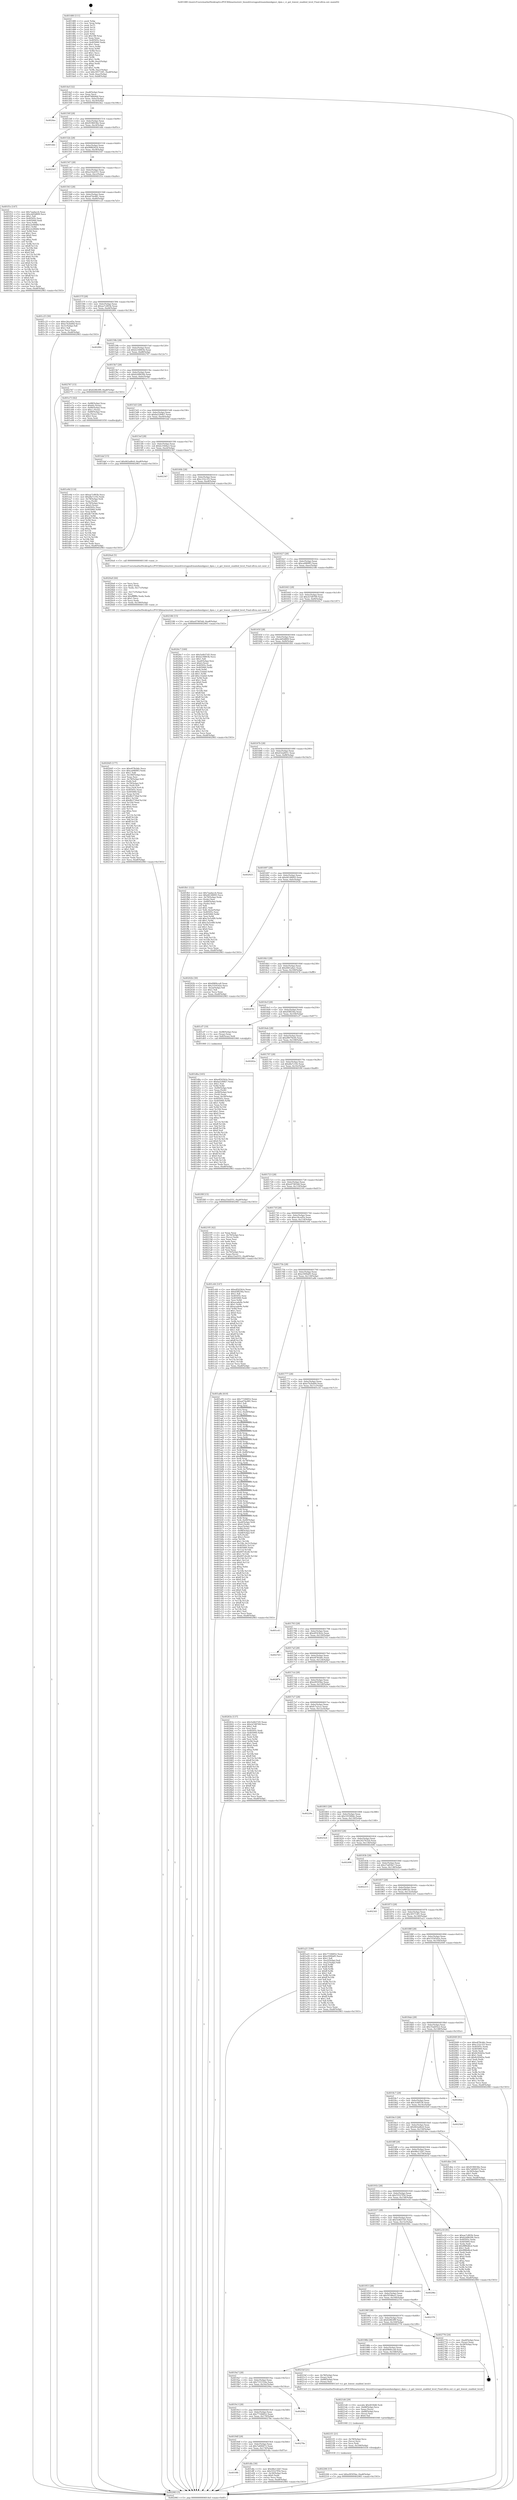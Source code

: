 digraph "0x401480" {
  label = "0x401480 (/mnt/c/Users/mathe/Desktop/tcc/POCII/binaries/extr_linuxdriversgpudrmamdamdgpuci_dpm.c_ci_get_lowest_enabled_level_Final-ollvm.out::main(0))"
  labelloc = "t"
  node[shape=record]

  Entry [label="",width=0.3,height=0.3,shape=circle,fillcolor=black,style=filled]
  "0x4014ef" [label="{
     0x4014ef [32]\l
     | [instrs]\l
     &nbsp;&nbsp;0x4014ef \<+6\>: mov -0xa8(%rbp),%eax\l
     &nbsp;&nbsp;0x4014f5 \<+2\>: mov %eax,%ecx\l
     &nbsp;&nbsp;0x4014f7 \<+6\>: sub $0x87d6b9dd,%ecx\l
     &nbsp;&nbsp;0x4014fd \<+6\>: mov %eax,-0xbc(%rbp)\l
     &nbsp;&nbsp;0x401503 \<+6\>: mov %ecx,-0xc0(%rbp)\l
     &nbsp;&nbsp;0x401509 \<+6\>: je 00000000004024ec \<main+0x106c\>\l
  }"]
  "0x4024ec" [label="{
     0x4024ec\l
  }", style=dashed]
  "0x40150f" [label="{
     0x40150f [28]\l
     | [instrs]\l
     &nbsp;&nbsp;0x40150f \<+5\>: jmp 0000000000401514 \<main+0x94\>\l
     &nbsp;&nbsp;0x401514 \<+6\>: mov -0xbc(%rbp),%eax\l
     &nbsp;&nbsp;0x40151a \<+5\>: sub $0x9196036e,%eax\l
     &nbsp;&nbsp;0x40151f \<+6\>: mov %eax,-0xc4(%rbp)\l
     &nbsp;&nbsp;0x401525 \<+6\>: je 0000000000401ddc \<main+0x95c\>\l
  }"]
  Exit [label="",width=0.3,height=0.3,shape=circle,fillcolor=black,style=filled,peripheries=2]
  "0x401ddc" [label="{
     0x401ddc\l
  }", style=dashed]
  "0x40152b" [label="{
     0x40152b [28]\l
     | [instrs]\l
     &nbsp;&nbsp;0x40152b \<+5\>: jmp 0000000000401530 \<main+0xb0\>\l
     &nbsp;&nbsp;0x401530 \<+6\>: mov -0xbc(%rbp),%eax\l
     &nbsp;&nbsp;0x401536 \<+5\>: sub $0x99f62624,%eax\l
     &nbsp;&nbsp;0x40153b \<+6\>: mov %eax,-0xc8(%rbp)\l
     &nbsp;&nbsp;0x401541 \<+6\>: je 0000000000402547 \<main+0x10c7\>\l
  }"]
  "0x402206" [label="{
     0x402206 [15]\l
     | [instrs]\l
     &nbsp;&nbsp;0x402206 \<+10\>: movl $0xef4505be,-0xa8(%rbp)\l
     &nbsp;&nbsp;0x402210 \<+5\>: jmp 0000000000402983 \<main+0x1503\>\l
  }"]
  "0x402547" [label="{
     0x402547\l
  }", style=dashed]
  "0x401547" [label="{
     0x401547 [28]\l
     | [instrs]\l
     &nbsp;&nbsp;0x401547 \<+5\>: jmp 000000000040154c \<main+0xcc\>\l
     &nbsp;&nbsp;0x40154c \<+6\>: mov -0xbc(%rbp),%eax\l
     &nbsp;&nbsp;0x401552 \<+5\>: sub $0xa33ed351,%eax\l
     &nbsp;&nbsp;0x401557 \<+6\>: mov %eax,-0xcc(%rbp)\l
     &nbsp;&nbsp;0x40155d \<+6\>: je 0000000000401f1e \<main+0xa9e\>\l
  }"]
  "0x4021f1" [label="{
     0x4021f1 [21]\l
     | [instrs]\l
     &nbsp;&nbsp;0x4021f1 \<+4\>: mov -0x78(%rbp),%rcx\l
     &nbsp;&nbsp;0x4021f5 \<+3\>: mov (%rcx),%rcx\l
     &nbsp;&nbsp;0x4021f8 \<+3\>: mov %rcx,%rdi\l
     &nbsp;&nbsp;0x4021fb \<+6\>: mov %eax,-0x184(%rbp)\l
     &nbsp;&nbsp;0x402201 \<+5\>: call 0000000000401030 \<free@plt\>\l
     | [calls]\l
     &nbsp;&nbsp;0x401030 \{1\} (unknown)\l
  }"]
  "0x401f1e" [label="{
     0x401f1e [147]\l
     | [instrs]\l
     &nbsp;&nbsp;0x401f1e \<+5\>: mov $0x7aadaccb,%eax\l
     &nbsp;&nbsp;0x401f23 \<+5\>: mov $0xcdd5d809,%ecx\l
     &nbsp;&nbsp;0x401f28 \<+2\>: mov $0x1,%dl\l
     &nbsp;&nbsp;0x401f2a \<+7\>: mov 0x40505c,%esi\l
     &nbsp;&nbsp;0x401f31 \<+7\>: mov 0x405060,%edi\l
     &nbsp;&nbsp;0x401f38 \<+3\>: mov %esi,%r8d\l
     &nbsp;&nbsp;0x401f3b \<+7\>: sub $0xe2e48dfd,%r8d\l
     &nbsp;&nbsp;0x401f42 \<+4\>: sub $0x1,%r8d\l
     &nbsp;&nbsp;0x401f46 \<+7\>: add $0xe2e48dfd,%r8d\l
     &nbsp;&nbsp;0x401f4d \<+4\>: imul %r8d,%esi\l
     &nbsp;&nbsp;0x401f51 \<+3\>: and $0x1,%esi\l
     &nbsp;&nbsp;0x401f54 \<+3\>: cmp $0x0,%esi\l
     &nbsp;&nbsp;0x401f57 \<+4\>: sete %r9b\l
     &nbsp;&nbsp;0x401f5b \<+3\>: cmp $0xa,%edi\l
     &nbsp;&nbsp;0x401f5e \<+4\>: setl %r10b\l
     &nbsp;&nbsp;0x401f62 \<+3\>: mov %r9b,%r11b\l
     &nbsp;&nbsp;0x401f65 \<+4\>: xor $0xff,%r11b\l
     &nbsp;&nbsp;0x401f69 \<+3\>: mov %r10b,%bl\l
     &nbsp;&nbsp;0x401f6c \<+3\>: xor $0xff,%bl\l
     &nbsp;&nbsp;0x401f6f \<+3\>: xor $0x0,%dl\l
     &nbsp;&nbsp;0x401f72 \<+3\>: mov %r11b,%r14b\l
     &nbsp;&nbsp;0x401f75 \<+4\>: and $0x0,%r14b\l
     &nbsp;&nbsp;0x401f79 \<+3\>: and %dl,%r9b\l
     &nbsp;&nbsp;0x401f7c \<+3\>: mov %bl,%r15b\l
     &nbsp;&nbsp;0x401f7f \<+4\>: and $0x0,%r15b\l
     &nbsp;&nbsp;0x401f83 \<+3\>: and %dl,%r10b\l
     &nbsp;&nbsp;0x401f86 \<+3\>: or %r9b,%r14b\l
     &nbsp;&nbsp;0x401f89 \<+3\>: or %r10b,%r15b\l
     &nbsp;&nbsp;0x401f8c \<+3\>: xor %r15b,%r14b\l
     &nbsp;&nbsp;0x401f8f \<+3\>: or %bl,%r11b\l
     &nbsp;&nbsp;0x401f92 \<+4\>: xor $0xff,%r11b\l
     &nbsp;&nbsp;0x401f96 \<+3\>: or $0x0,%dl\l
     &nbsp;&nbsp;0x401f99 \<+3\>: and %dl,%r11b\l
     &nbsp;&nbsp;0x401f9c \<+3\>: or %r11b,%r14b\l
     &nbsp;&nbsp;0x401f9f \<+4\>: test $0x1,%r14b\l
     &nbsp;&nbsp;0x401fa3 \<+3\>: cmovne %ecx,%eax\l
     &nbsp;&nbsp;0x401fa6 \<+6\>: mov %eax,-0xa8(%rbp)\l
     &nbsp;&nbsp;0x401fac \<+5\>: jmp 0000000000402983 \<main+0x1503\>\l
  }"]
  "0x401563" [label="{
     0x401563 [28]\l
     | [instrs]\l
     &nbsp;&nbsp;0x401563 \<+5\>: jmp 0000000000401568 \<main+0xe8\>\l
     &nbsp;&nbsp;0x401568 \<+6\>: mov -0xbc(%rbp),%eax\l
     &nbsp;&nbsp;0x40156e \<+5\>: sub $0xad74e981,%eax\l
     &nbsp;&nbsp;0x401573 \<+6\>: mov %eax,-0xd0(%rbp)\l
     &nbsp;&nbsp;0x401579 \<+6\>: je 0000000000401c25 \<main+0x7a5\>\l
  }"]
  "0x4021d4" [label="{
     0x4021d4 [29]\l
     | [instrs]\l
     &nbsp;&nbsp;0x4021d4 \<+10\>: movabs $0x4030d6,%rdi\l
     &nbsp;&nbsp;0x4021de \<+4\>: mov -0x68(%rbp),%rcx\l
     &nbsp;&nbsp;0x4021e2 \<+2\>: mov %eax,(%rcx)\l
     &nbsp;&nbsp;0x4021e4 \<+4\>: mov -0x68(%rbp),%rcx\l
     &nbsp;&nbsp;0x4021e8 \<+2\>: mov (%rcx),%esi\l
     &nbsp;&nbsp;0x4021ea \<+2\>: mov $0x0,%al\l
     &nbsp;&nbsp;0x4021ec \<+5\>: call 0000000000401040 \<printf@plt\>\l
     | [calls]\l
     &nbsp;&nbsp;0x401040 \{1\} (unknown)\l
  }"]
  "0x401c25" [label="{
     0x401c25 [30]\l
     | [instrs]\l
     &nbsp;&nbsp;0x401c25 \<+5\>: mov $0xe34ced5a,%eax\l
     &nbsp;&nbsp;0x401c2a \<+5\>: mov $0xe7b2bd0d,%ecx\l
     &nbsp;&nbsp;0x401c2f \<+3\>: mov -0x31(%rbp),%dl\l
     &nbsp;&nbsp;0x401c32 \<+3\>: test $0x1,%dl\l
     &nbsp;&nbsp;0x401c35 \<+3\>: cmovne %ecx,%eax\l
     &nbsp;&nbsp;0x401c38 \<+6\>: mov %eax,-0xa8(%rbp)\l
     &nbsp;&nbsp;0x401c3e \<+5\>: jmp 0000000000402983 \<main+0x1503\>\l
  }"]
  "0x40157f" [label="{
     0x40157f [28]\l
     | [instrs]\l
     &nbsp;&nbsp;0x40157f \<+5\>: jmp 0000000000401584 \<main+0x104\>\l
     &nbsp;&nbsp;0x401584 \<+6\>: mov -0xbc(%rbp),%eax\l
     &nbsp;&nbsp;0x40158a \<+5\>: sub $0xae7c893b,%eax\l
     &nbsp;&nbsp;0x40158f \<+6\>: mov %eax,-0xd4(%rbp)\l
     &nbsp;&nbsp;0x401595 \<+6\>: je 000000000040280c \<main+0x138c\>\l
  }"]
  "0x4020d5" [label="{
     0x4020d5 [177]\l
     | [instrs]\l
     &nbsp;&nbsp;0x4020d5 \<+5\>: mov $0xe878cb6c,%ecx\l
     &nbsp;&nbsp;0x4020da \<+5\>: mov $0xca0809f3,%edx\l
     &nbsp;&nbsp;0x4020df \<+3\>: mov $0x1,%dil\l
     &nbsp;&nbsp;0x4020e2 \<+6\>: mov -0x180(%rbp),%esi\l
     &nbsp;&nbsp;0x4020e8 \<+3\>: imul %eax,%esi\l
     &nbsp;&nbsp;0x4020eb \<+4\>: mov -0x78(%rbp),%r8\l
     &nbsp;&nbsp;0x4020ef \<+3\>: mov (%r8),%r8\l
     &nbsp;&nbsp;0x4020f2 \<+4\>: mov -0x70(%rbp),%r9\l
     &nbsp;&nbsp;0x4020f6 \<+3\>: movslq (%r9),%r9\l
     &nbsp;&nbsp;0x4020f9 \<+4\>: mov %esi,(%r8,%r9,4)\l
     &nbsp;&nbsp;0x4020fd \<+7\>: mov 0x40505c,%eax\l
     &nbsp;&nbsp;0x402104 \<+7\>: mov 0x405060,%esi\l
     &nbsp;&nbsp;0x40210b \<+3\>: mov %eax,%r10d\l
     &nbsp;&nbsp;0x40210e \<+7\>: add $0x8b3730af,%r10d\l
     &nbsp;&nbsp;0x402115 \<+4\>: sub $0x1,%r10d\l
     &nbsp;&nbsp;0x402119 \<+7\>: sub $0x8b3730af,%r10d\l
     &nbsp;&nbsp;0x402120 \<+4\>: imul %r10d,%eax\l
     &nbsp;&nbsp;0x402124 \<+3\>: and $0x1,%eax\l
     &nbsp;&nbsp;0x402127 \<+3\>: cmp $0x0,%eax\l
     &nbsp;&nbsp;0x40212a \<+4\>: sete %r11b\l
     &nbsp;&nbsp;0x40212e \<+3\>: cmp $0xa,%esi\l
     &nbsp;&nbsp;0x402131 \<+3\>: setl %bl\l
     &nbsp;&nbsp;0x402134 \<+3\>: mov %r11b,%r14b\l
     &nbsp;&nbsp;0x402137 \<+4\>: xor $0xff,%r14b\l
     &nbsp;&nbsp;0x40213b \<+3\>: mov %bl,%r15b\l
     &nbsp;&nbsp;0x40213e \<+4\>: xor $0xff,%r15b\l
     &nbsp;&nbsp;0x402142 \<+4\>: xor $0x1,%dil\l
     &nbsp;&nbsp;0x402146 \<+3\>: mov %r14b,%r12b\l
     &nbsp;&nbsp;0x402149 \<+4\>: and $0xff,%r12b\l
     &nbsp;&nbsp;0x40214d \<+3\>: and %dil,%r11b\l
     &nbsp;&nbsp;0x402150 \<+3\>: mov %r15b,%r13b\l
     &nbsp;&nbsp;0x402153 \<+4\>: and $0xff,%r13b\l
     &nbsp;&nbsp;0x402157 \<+3\>: and %dil,%bl\l
     &nbsp;&nbsp;0x40215a \<+3\>: or %r11b,%r12b\l
     &nbsp;&nbsp;0x40215d \<+3\>: or %bl,%r13b\l
     &nbsp;&nbsp;0x402160 \<+3\>: xor %r13b,%r12b\l
     &nbsp;&nbsp;0x402163 \<+3\>: or %r15b,%r14b\l
     &nbsp;&nbsp;0x402166 \<+4\>: xor $0xff,%r14b\l
     &nbsp;&nbsp;0x40216a \<+4\>: or $0x1,%dil\l
     &nbsp;&nbsp;0x40216e \<+3\>: and %dil,%r14b\l
     &nbsp;&nbsp;0x402171 \<+3\>: or %r14b,%r12b\l
     &nbsp;&nbsp;0x402174 \<+4\>: test $0x1,%r12b\l
     &nbsp;&nbsp;0x402178 \<+3\>: cmovne %edx,%ecx\l
     &nbsp;&nbsp;0x40217b \<+6\>: mov %ecx,-0xa8(%rbp)\l
     &nbsp;&nbsp;0x402181 \<+5\>: jmp 0000000000402983 \<main+0x1503\>\l
  }"]
  "0x40280c" [label="{
     0x40280c\l
  }", style=dashed]
  "0x40159b" [label="{
     0x40159b [28]\l
     | [instrs]\l
     &nbsp;&nbsp;0x40159b \<+5\>: jmp 00000000004015a0 \<main+0x120\>\l
     &nbsp;&nbsp;0x4015a0 \<+6\>: mov -0xbc(%rbp),%eax\l
     &nbsp;&nbsp;0x4015a6 \<+5\>: sub $0xb234803b,%eax\l
     &nbsp;&nbsp;0x4015ab \<+6\>: mov %eax,-0xd8(%rbp)\l
     &nbsp;&nbsp;0x4015b1 \<+6\>: je 0000000000402767 \<main+0x12e7\>\l
  }"]
  "0x4020a9" [label="{
     0x4020a9 [44]\l
     | [instrs]\l
     &nbsp;&nbsp;0x4020a9 \<+2\>: xor %ecx,%ecx\l
     &nbsp;&nbsp;0x4020ab \<+5\>: mov $0x2,%edx\l
     &nbsp;&nbsp;0x4020b0 \<+6\>: mov %edx,-0x17c(%rbp)\l
     &nbsp;&nbsp;0x4020b6 \<+1\>: cltd\l
     &nbsp;&nbsp;0x4020b7 \<+6\>: mov -0x17c(%rbp),%esi\l
     &nbsp;&nbsp;0x4020bd \<+2\>: idiv %esi\l
     &nbsp;&nbsp;0x4020bf \<+6\>: imul $0xfffffffe,%edx,%edx\l
     &nbsp;&nbsp;0x4020c5 \<+3\>: sub $0x1,%ecx\l
     &nbsp;&nbsp;0x4020c8 \<+2\>: sub %ecx,%edx\l
     &nbsp;&nbsp;0x4020ca \<+6\>: mov %edx,-0x180(%rbp)\l
     &nbsp;&nbsp;0x4020d0 \<+5\>: call 0000000000401160 \<next_i\>\l
     | [calls]\l
     &nbsp;&nbsp;0x401160 \{1\} (/mnt/c/Users/mathe/Desktop/tcc/POCII/binaries/extr_linuxdriversgpudrmamdamdgpuci_dpm.c_ci_get_lowest_enabled_level_Final-ollvm.out::next_i)\l
  }"]
  "0x402767" [label="{
     0x402767 [15]\l
     | [instrs]\l
     &nbsp;&nbsp;0x402767 \<+10\>: movl $0x628fc0f9,-0xa8(%rbp)\l
     &nbsp;&nbsp;0x402771 \<+5\>: jmp 0000000000402983 \<main+0x1503\>\l
  }"]
  "0x4015b7" [label="{
     0x4015b7 [28]\l
     | [instrs]\l
     &nbsp;&nbsp;0x4015b7 \<+5\>: jmp 00000000004015bc \<main+0x13c\>\l
     &nbsp;&nbsp;0x4015bc \<+6\>: mov -0xbc(%rbp),%eax\l
     &nbsp;&nbsp;0x4015c2 \<+5\>: sub $0xb2d9b50b,%eax\l
     &nbsp;&nbsp;0x4015c7 \<+6\>: mov %eax,-0xdc(%rbp)\l
     &nbsp;&nbsp;0x4015cd \<+6\>: je 0000000000401e73 \<main+0x9f3\>\l
  }"]
  "0x401e9d" [label="{
     0x401e9d [114]\l
     | [instrs]\l
     &nbsp;&nbsp;0x401e9d \<+5\>: mov $0xae7c893b,%ecx\l
     &nbsp;&nbsp;0x401ea2 \<+5\>: mov $0xdfa7c192,%edx\l
     &nbsp;&nbsp;0x401ea7 \<+4\>: mov -0x78(%rbp),%rdi\l
     &nbsp;&nbsp;0x401eab \<+3\>: mov %rax,(%rdi)\l
     &nbsp;&nbsp;0x401eae \<+4\>: mov -0x70(%rbp),%rax\l
     &nbsp;&nbsp;0x401eb2 \<+6\>: movl $0x0,(%rax)\l
     &nbsp;&nbsp;0x401eb8 \<+7\>: mov 0x40505c,%esi\l
     &nbsp;&nbsp;0x401ebf \<+8\>: mov 0x405060,%r8d\l
     &nbsp;&nbsp;0x401ec7 \<+3\>: mov %esi,%r9d\l
     &nbsp;&nbsp;0x401eca \<+7\>: sub $0xdb73638c,%r9d\l
     &nbsp;&nbsp;0x401ed1 \<+4\>: sub $0x1,%r9d\l
     &nbsp;&nbsp;0x401ed5 \<+7\>: add $0xdb73638c,%r9d\l
     &nbsp;&nbsp;0x401edc \<+4\>: imul %r9d,%esi\l
     &nbsp;&nbsp;0x401ee0 \<+3\>: and $0x1,%esi\l
     &nbsp;&nbsp;0x401ee3 \<+3\>: cmp $0x0,%esi\l
     &nbsp;&nbsp;0x401ee6 \<+4\>: sete %r10b\l
     &nbsp;&nbsp;0x401eea \<+4\>: cmp $0xa,%r8d\l
     &nbsp;&nbsp;0x401eee \<+4\>: setl %r11b\l
     &nbsp;&nbsp;0x401ef2 \<+3\>: mov %r10b,%bl\l
     &nbsp;&nbsp;0x401ef5 \<+3\>: and %r11b,%bl\l
     &nbsp;&nbsp;0x401ef8 \<+3\>: xor %r11b,%r10b\l
     &nbsp;&nbsp;0x401efb \<+3\>: or %r10b,%bl\l
     &nbsp;&nbsp;0x401efe \<+3\>: test $0x1,%bl\l
     &nbsp;&nbsp;0x401f01 \<+3\>: cmovne %edx,%ecx\l
     &nbsp;&nbsp;0x401f04 \<+6\>: mov %ecx,-0xa8(%rbp)\l
     &nbsp;&nbsp;0x401f0a \<+5\>: jmp 0000000000402983 \<main+0x1503\>\l
  }"]
  "0x401e73" [label="{
     0x401e73 [42]\l
     | [instrs]\l
     &nbsp;&nbsp;0x401e73 \<+7\>: mov -0x88(%rbp),%rax\l
     &nbsp;&nbsp;0x401e7a \<+6\>: movl $0x64,(%rax)\l
     &nbsp;&nbsp;0x401e80 \<+4\>: mov -0x80(%rbp),%rax\l
     &nbsp;&nbsp;0x401e84 \<+6\>: movl $0x1,(%rax)\l
     &nbsp;&nbsp;0x401e8a \<+4\>: mov -0x80(%rbp),%rax\l
     &nbsp;&nbsp;0x401e8e \<+3\>: movslq (%rax),%rax\l
     &nbsp;&nbsp;0x401e91 \<+4\>: shl $0x2,%rax\l
     &nbsp;&nbsp;0x401e95 \<+3\>: mov %rax,%rdi\l
     &nbsp;&nbsp;0x401e98 \<+5\>: call 0000000000401050 \<malloc@plt\>\l
     | [calls]\l
     &nbsp;&nbsp;0x401050 \{1\} (unknown)\l
  }"]
  "0x4015d3" [label="{
     0x4015d3 [28]\l
     | [instrs]\l
     &nbsp;&nbsp;0x4015d3 \<+5\>: jmp 00000000004015d8 \<main+0x158\>\l
     &nbsp;&nbsp;0x4015d8 \<+6\>: mov -0xbc(%rbp),%eax\l
     &nbsp;&nbsp;0x4015de \<+5\>: sub $0xba5284b7,%eax\l
     &nbsp;&nbsp;0x4015e3 \<+6\>: mov %eax,-0xe0(%rbp)\l
     &nbsp;&nbsp;0x4015e9 \<+6\>: je 0000000000401daf \<main+0x92f\>\l
  }"]
  "0x4019fb" [label="{
     0x4019fb\l
  }", style=dashed]
  "0x401daf" [label="{
     0x401daf [15]\l
     | [instrs]\l
     &nbsp;&nbsp;0x401daf \<+10\>: movl $0x462ad6c6,-0xa8(%rbp)\l
     &nbsp;&nbsp;0x401db9 \<+5\>: jmp 0000000000402983 \<main+0x1503\>\l
  }"]
  "0x4015ef" [label="{
     0x4015ef [28]\l
     | [instrs]\l
     &nbsp;&nbsp;0x4015ef \<+5\>: jmp 00000000004015f4 \<main+0x174\>\l
     &nbsp;&nbsp;0x4015f4 \<+6\>: mov -0xbc(%rbp),%eax\l
     &nbsp;&nbsp;0x4015fa \<+5\>: sub $0xbc19d4a3,%eax\l
     &nbsp;&nbsp;0x4015ff \<+6\>: mov %eax,-0xe4(%rbp)\l
     &nbsp;&nbsp;0x401605 \<+6\>: je 0000000000402367 \<main+0xee7\>\l
  }"]
  "0x401dfa" [label="{
     0x401dfa [30]\l
     | [instrs]\l
     &nbsp;&nbsp;0x401dfa \<+5\>: mov $0x48e132b7,%eax\l
     &nbsp;&nbsp;0x401dff \<+5\>: mov $0x55527f54,%ecx\l
     &nbsp;&nbsp;0x401e04 \<+3\>: mov -0x30(%rbp),%edx\l
     &nbsp;&nbsp;0x401e07 \<+3\>: cmp $0x0,%edx\l
     &nbsp;&nbsp;0x401e0a \<+3\>: cmove %ecx,%eax\l
     &nbsp;&nbsp;0x401e0d \<+6\>: mov %eax,-0xa8(%rbp)\l
     &nbsp;&nbsp;0x401e13 \<+5\>: jmp 0000000000402983 \<main+0x1503\>\l
  }"]
  "0x402367" [label="{
     0x402367\l
  }", style=dashed]
  "0x40160b" [label="{
     0x40160b [28]\l
     | [instrs]\l
     &nbsp;&nbsp;0x40160b \<+5\>: jmp 0000000000401610 \<main+0x190\>\l
     &nbsp;&nbsp;0x401610 \<+6\>: mov -0xbc(%rbp),%eax\l
     &nbsp;&nbsp;0x401616 \<+5\>: sub $0xc332c1f3,%eax\l
     &nbsp;&nbsp;0x40161b \<+6\>: mov %eax,-0xe8(%rbp)\l
     &nbsp;&nbsp;0x401621 \<+6\>: je 00000000004020a4 \<main+0xc24\>\l
  }"]
  "0x4019df" [label="{
     0x4019df [28]\l
     | [instrs]\l
     &nbsp;&nbsp;0x4019df \<+5\>: jmp 00000000004019e4 \<main+0x564\>\l
     &nbsp;&nbsp;0x4019e4 \<+6\>: mov -0xbc(%rbp),%eax\l
     &nbsp;&nbsp;0x4019ea \<+5\>: sub $0x7a606472,%eax\l
     &nbsp;&nbsp;0x4019ef \<+6\>: mov %eax,-0x174(%rbp)\l
     &nbsp;&nbsp;0x4019f5 \<+6\>: je 0000000000401dfa \<main+0x97a\>\l
  }"]
  "0x4020a4" [label="{
     0x4020a4 [5]\l
     | [instrs]\l
     &nbsp;&nbsp;0x4020a4 \<+5\>: call 0000000000401160 \<next_i\>\l
     | [calls]\l
     &nbsp;&nbsp;0x401160 \{1\} (/mnt/c/Users/mathe/Desktop/tcc/POCII/binaries/extr_linuxdriversgpudrmamdamdgpuci_dpm.c_ci_get_lowest_enabled_level_Final-ollvm.out::next_i)\l
  }"]
  "0x401627" [label="{
     0x401627 [28]\l
     | [instrs]\l
     &nbsp;&nbsp;0x401627 \<+5\>: jmp 000000000040162c \<main+0x1ac\>\l
     &nbsp;&nbsp;0x40162c \<+6\>: mov -0xbc(%rbp),%eax\l
     &nbsp;&nbsp;0x401632 \<+5\>: sub $0xca0809f3,%eax\l
     &nbsp;&nbsp;0x401637 \<+6\>: mov %eax,-0xec(%rbp)\l
     &nbsp;&nbsp;0x40163d \<+6\>: je 0000000000402186 \<main+0xd06\>\l
  }"]
  "0x40278e" [label="{
     0x40278e\l
  }", style=dashed]
  "0x402186" [label="{
     0x402186 [15]\l
     | [instrs]\l
     &nbsp;&nbsp;0x402186 \<+10\>: movl $0xe07465dd,-0xa8(%rbp)\l
     &nbsp;&nbsp;0x402190 \<+5\>: jmp 0000000000402983 \<main+0x1503\>\l
  }"]
  "0x401643" [label="{
     0x401643 [28]\l
     | [instrs]\l
     &nbsp;&nbsp;0x401643 \<+5\>: jmp 0000000000401648 \<main+0x1c8\>\l
     &nbsp;&nbsp;0x401648 \<+6\>: mov -0xbc(%rbp),%eax\l
     &nbsp;&nbsp;0x40164e \<+5\>: sub $0xcb7d9769,%eax\l
     &nbsp;&nbsp;0x401653 \<+6\>: mov %eax,-0xf0(%rbp)\l
     &nbsp;&nbsp;0x401659 \<+6\>: je 00000000004026c7 \<main+0x1247\>\l
  }"]
  "0x4019c3" [label="{
     0x4019c3 [28]\l
     | [instrs]\l
     &nbsp;&nbsp;0x4019c3 \<+5\>: jmp 00000000004019c8 \<main+0x548\>\l
     &nbsp;&nbsp;0x4019c8 \<+6\>: mov -0xbc(%rbp),%eax\l
     &nbsp;&nbsp;0x4019ce \<+5\>: sub $0x77184852,%eax\l
     &nbsp;&nbsp;0x4019d3 \<+6\>: mov %eax,-0x170(%rbp)\l
     &nbsp;&nbsp;0x4019d9 \<+6\>: je 000000000040278e \<main+0x130e\>\l
  }"]
  "0x4026c7" [label="{
     0x4026c7 [160]\l
     | [instrs]\l
     &nbsp;&nbsp;0x4026c7 \<+5\>: mov $0x5e4b57d5,%eax\l
     &nbsp;&nbsp;0x4026cc \<+5\>: mov $0xb234803b,%ecx\l
     &nbsp;&nbsp;0x4026d1 \<+2\>: mov $0x1,%dl\l
     &nbsp;&nbsp;0x4026d3 \<+7\>: mov -0xa0(%rbp),%rsi\l
     &nbsp;&nbsp;0x4026da \<+6\>: movl $0x0,(%rsi)\l
     &nbsp;&nbsp;0x4026e0 \<+7\>: mov 0x40505c,%edi\l
     &nbsp;&nbsp;0x4026e7 \<+8\>: mov 0x405060,%r8d\l
     &nbsp;&nbsp;0x4026ef \<+3\>: mov %edi,%r9d\l
     &nbsp;&nbsp;0x4026f2 \<+7\>: sub $0xc33afa0,%r9d\l
     &nbsp;&nbsp;0x4026f9 \<+4\>: sub $0x1,%r9d\l
     &nbsp;&nbsp;0x4026fd \<+7\>: add $0xc33afa0,%r9d\l
     &nbsp;&nbsp;0x402704 \<+4\>: imul %r9d,%edi\l
     &nbsp;&nbsp;0x402708 \<+3\>: and $0x1,%edi\l
     &nbsp;&nbsp;0x40270b \<+3\>: cmp $0x0,%edi\l
     &nbsp;&nbsp;0x40270e \<+4\>: sete %r10b\l
     &nbsp;&nbsp;0x402712 \<+4\>: cmp $0xa,%r8d\l
     &nbsp;&nbsp;0x402716 \<+4\>: setl %r11b\l
     &nbsp;&nbsp;0x40271a \<+3\>: mov %r10b,%bl\l
     &nbsp;&nbsp;0x40271d \<+3\>: xor $0xff,%bl\l
     &nbsp;&nbsp;0x402720 \<+3\>: mov %r11b,%r14b\l
     &nbsp;&nbsp;0x402723 \<+4\>: xor $0xff,%r14b\l
     &nbsp;&nbsp;0x402727 \<+3\>: xor $0x1,%dl\l
     &nbsp;&nbsp;0x40272a \<+3\>: mov %bl,%r15b\l
     &nbsp;&nbsp;0x40272d \<+4\>: and $0xff,%r15b\l
     &nbsp;&nbsp;0x402731 \<+3\>: and %dl,%r10b\l
     &nbsp;&nbsp;0x402734 \<+3\>: mov %r14b,%r12b\l
     &nbsp;&nbsp;0x402737 \<+4\>: and $0xff,%r12b\l
     &nbsp;&nbsp;0x40273b \<+3\>: and %dl,%r11b\l
     &nbsp;&nbsp;0x40273e \<+3\>: or %r10b,%r15b\l
     &nbsp;&nbsp;0x402741 \<+3\>: or %r11b,%r12b\l
     &nbsp;&nbsp;0x402744 \<+3\>: xor %r12b,%r15b\l
     &nbsp;&nbsp;0x402747 \<+3\>: or %r14b,%bl\l
     &nbsp;&nbsp;0x40274a \<+3\>: xor $0xff,%bl\l
     &nbsp;&nbsp;0x40274d \<+3\>: or $0x1,%dl\l
     &nbsp;&nbsp;0x402750 \<+2\>: and %dl,%bl\l
     &nbsp;&nbsp;0x402752 \<+3\>: or %bl,%r15b\l
     &nbsp;&nbsp;0x402755 \<+4\>: test $0x1,%r15b\l
     &nbsp;&nbsp;0x402759 \<+3\>: cmovne %ecx,%eax\l
     &nbsp;&nbsp;0x40275c \<+6\>: mov %eax,-0xa8(%rbp)\l
     &nbsp;&nbsp;0x402762 \<+5\>: jmp 0000000000402983 \<main+0x1503\>\l
  }"]
  "0x40165f" [label="{
     0x40165f [28]\l
     | [instrs]\l
     &nbsp;&nbsp;0x40165f \<+5\>: jmp 0000000000401664 \<main+0x1e4\>\l
     &nbsp;&nbsp;0x401664 \<+6\>: mov -0xbc(%rbp),%eax\l
     &nbsp;&nbsp;0x40166a \<+5\>: sub $0xcdd5d809,%eax\l
     &nbsp;&nbsp;0x40166f \<+6\>: mov %eax,-0xf4(%rbp)\l
     &nbsp;&nbsp;0x401675 \<+6\>: je 0000000000401fb1 \<main+0xb31\>\l
  }"]
  "0x40294a" [label="{
     0x40294a\l
  }", style=dashed]
  "0x401fb1" [label="{
     0x401fb1 [122]\l
     | [instrs]\l
     &nbsp;&nbsp;0x401fb1 \<+5\>: mov $0x7aadaccb,%eax\l
     &nbsp;&nbsp;0x401fb6 \<+5\>: mov $0xd4148093,%ecx\l
     &nbsp;&nbsp;0x401fbb \<+4\>: mov -0x70(%rbp),%rdx\l
     &nbsp;&nbsp;0x401fbf \<+2\>: mov (%rdx),%esi\l
     &nbsp;&nbsp;0x401fc1 \<+4\>: mov -0x80(%rbp),%rdx\l
     &nbsp;&nbsp;0x401fc5 \<+2\>: cmp (%rdx),%esi\l
     &nbsp;&nbsp;0x401fc7 \<+4\>: setl %dil\l
     &nbsp;&nbsp;0x401fcb \<+4\>: and $0x1,%dil\l
     &nbsp;&nbsp;0x401fcf \<+4\>: mov %dil,-0x2a(%rbp)\l
     &nbsp;&nbsp;0x401fd3 \<+7\>: mov 0x40505c,%esi\l
     &nbsp;&nbsp;0x401fda \<+8\>: mov 0x405060,%r8d\l
     &nbsp;&nbsp;0x401fe2 \<+3\>: mov %esi,%r9d\l
     &nbsp;&nbsp;0x401fe5 \<+7\>: add $0xc5e5c6f9,%r9d\l
     &nbsp;&nbsp;0x401fec \<+4\>: sub $0x1,%r9d\l
     &nbsp;&nbsp;0x401ff0 \<+7\>: sub $0xc5e5c6f9,%r9d\l
     &nbsp;&nbsp;0x401ff7 \<+4\>: imul %r9d,%esi\l
     &nbsp;&nbsp;0x401ffb \<+3\>: and $0x1,%esi\l
     &nbsp;&nbsp;0x401ffe \<+3\>: cmp $0x0,%esi\l
     &nbsp;&nbsp;0x402001 \<+4\>: sete %dil\l
     &nbsp;&nbsp;0x402005 \<+4\>: cmp $0xa,%r8d\l
     &nbsp;&nbsp;0x402009 \<+4\>: setl %r10b\l
     &nbsp;&nbsp;0x40200d \<+3\>: mov %dil,%r11b\l
     &nbsp;&nbsp;0x402010 \<+3\>: and %r10b,%r11b\l
     &nbsp;&nbsp;0x402013 \<+3\>: xor %r10b,%dil\l
     &nbsp;&nbsp;0x402016 \<+3\>: or %dil,%r11b\l
     &nbsp;&nbsp;0x402019 \<+4\>: test $0x1,%r11b\l
     &nbsp;&nbsp;0x40201d \<+3\>: cmovne %ecx,%eax\l
     &nbsp;&nbsp;0x402020 \<+6\>: mov %eax,-0xa8(%rbp)\l
     &nbsp;&nbsp;0x402026 \<+5\>: jmp 0000000000402983 \<main+0x1503\>\l
  }"]
  "0x40167b" [label="{
     0x40167b [28]\l
     | [instrs]\l
     &nbsp;&nbsp;0x40167b \<+5\>: jmp 0000000000401680 \<main+0x200\>\l
     &nbsp;&nbsp;0x401680 \<+6\>: mov -0xbc(%rbp),%eax\l
     &nbsp;&nbsp;0x401686 \<+5\>: sub $0xd32a6051,%eax\l
     &nbsp;&nbsp;0x40168b \<+6\>: mov %eax,-0xf8(%rbp)\l
     &nbsp;&nbsp;0x401691 \<+6\>: je 0000000000402925 \<main+0x14a5\>\l
  }"]
  "0x4019a7" [label="{
     0x4019a7 [28]\l
     | [instrs]\l
     &nbsp;&nbsp;0x4019a7 \<+5\>: jmp 00000000004019ac \<main+0x52c\>\l
     &nbsp;&nbsp;0x4019ac \<+6\>: mov -0xbc(%rbp),%eax\l
     &nbsp;&nbsp;0x4019b2 \<+5\>: sub $0x7331554a,%eax\l
     &nbsp;&nbsp;0x4019b7 \<+6\>: mov %eax,-0x16c(%rbp)\l
     &nbsp;&nbsp;0x4019bd \<+6\>: je 000000000040294a \<main+0x14ca\>\l
  }"]
  "0x402925" [label="{
     0x402925\l
  }", style=dashed]
  "0x401697" [label="{
     0x401697 [28]\l
     | [instrs]\l
     &nbsp;&nbsp;0x401697 \<+5\>: jmp 000000000040169c \<main+0x21c\>\l
     &nbsp;&nbsp;0x40169c \<+6\>: mov -0xbc(%rbp),%eax\l
     &nbsp;&nbsp;0x4016a2 \<+5\>: sub $0xd4148093,%eax\l
     &nbsp;&nbsp;0x4016a7 \<+6\>: mov %eax,-0xfc(%rbp)\l
     &nbsp;&nbsp;0x4016ad \<+6\>: je 000000000040202b \<main+0xbab\>\l
  }"]
  "0x4021bf" [label="{
     0x4021bf [21]\l
     | [instrs]\l
     &nbsp;&nbsp;0x4021bf \<+4\>: mov -0x78(%rbp),%rax\l
     &nbsp;&nbsp;0x4021c3 \<+3\>: mov (%rax),%rdi\l
     &nbsp;&nbsp;0x4021c6 \<+7\>: mov -0x88(%rbp),%rax\l
     &nbsp;&nbsp;0x4021cd \<+2\>: mov (%rax),%esi\l
     &nbsp;&nbsp;0x4021cf \<+5\>: call 00000000004013c0 \<ci_get_lowest_enabled_level\>\l
     | [calls]\l
     &nbsp;&nbsp;0x4013c0 \{1\} (/mnt/c/Users/mathe/Desktop/tcc/POCII/binaries/extr_linuxdriversgpudrmamdamdgpuci_dpm.c_ci_get_lowest_enabled_level_Final-ollvm.out::ci_get_lowest_enabled_level)\l
  }"]
  "0x40202b" [label="{
     0x40202b [30]\l
     | [instrs]\l
     &nbsp;&nbsp;0x40202b \<+5\>: mov $0x6969cce8,%eax\l
     &nbsp;&nbsp;0x402030 \<+5\>: mov $0x33545d2e,%ecx\l
     &nbsp;&nbsp;0x402035 \<+3\>: mov -0x2a(%rbp),%dl\l
     &nbsp;&nbsp;0x402038 \<+3\>: test $0x1,%dl\l
     &nbsp;&nbsp;0x40203b \<+3\>: cmovne %ecx,%eax\l
     &nbsp;&nbsp;0x40203e \<+6\>: mov %eax,-0xa8(%rbp)\l
     &nbsp;&nbsp;0x402044 \<+5\>: jmp 0000000000402983 \<main+0x1503\>\l
  }"]
  "0x4016b3" [label="{
     0x4016b3 [28]\l
     | [instrs]\l
     &nbsp;&nbsp;0x4016b3 \<+5\>: jmp 00000000004016b8 \<main+0x238\>\l
     &nbsp;&nbsp;0x4016b8 \<+6\>: mov -0xbc(%rbp),%eax\l
     &nbsp;&nbsp;0x4016be \<+5\>: sub $0xd461a6a1,%eax\l
     &nbsp;&nbsp;0x4016c3 \<+6\>: mov %eax,-0x100(%rbp)\l
     &nbsp;&nbsp;0x4016c9 \<+6\>: je 0000000000402478 \<main+0xff8\>\l
  }"]
  "0x40198b" [label="{
     0x40198b [28]\l
     | [instrs]\l
     &nbsp;&nbsp;0x40198b \<+5\>: jmp 0000000000401990 \<main+0x510\>\l
     &nbsp;&nbsp;0x401990 \<+6\>: mov -0xbc(%rbp),%eax\l
     &nbsp;&nbsp;0x401996 \<+5\>: sub $0x6969cce8,%eax\l
     &nbsp;&nbsp;0x40199b \<+6\>: mov %eax,-0x168(%rbp)\l
     &nbsp;&nbsp;0x4019a1 \<+6\>: je 00000000004021bf \<main+0xd3f\>\l
  }"]
  "0x402478" [label="{
     0x402478\l
  }", style=dashed]
  "0x4016cf" [label="{
     0x4016cf [28]\l
     | [instrs]\l
     &nbsp;&nbsp;0x4016cf \<+5\>: jmp 00000000004016d4 \<main+0x254\>\l
     &nbsp;&nbsp;0x4016d4 \<+6\>: mov -0xbc(%rbp),%eax\l
     &nbsp;&nbsp;0x4016da \<+5\>: sub $0xd5ff256a,%eax\l
     &nbsp;&nbsp;0x4016df \<+6\>: mov %eax,-0x104(%rbp)\l
     &nbsp;&nbsp;0x4016e5 \<+6\>: je 0000000000401cf7 \<main+0x877\>\l
  }"]
  "0x402776" [label="{
     0x402776 [24]\l
     | [instrs]\l
     &nbsp;&nbsp;0x402776 \<+7\>: mov -0xa0(%rbp),%rax\l
     &nbsp;&nbsp;0x40277d \<+2\>: mov (%rax),%eax\l
     &nbsp;&nbsp;0x40277f \<+4\>: lea -0x28(%rbp),%rsp\l
     &nbsp;&nbsp;0x402783 \<+1\>: pop %rbx\l
     &nbsp;&nbsp;0x402784 \<+2\>: pop %r12\l
     &nbsp;&nbsp;0x402786 \<+2\>: pop %r13\l
     &nbsp;&nbsp;0x402788 \<+2\>: pop %r14\l
     &nbsp;&nbsp;0x40278a \<+2\>: pop %r15\l
     &nbsp;&nbsp;0x40278c \<+1\>: pop %rbp\l
     &nbsp;&nbsp;0x40278d \<+1\>: ret\l
  }"]
  "0x401cf7" [label="{
     0x401cf7 [19]\l
     | [instrs]\l
     &nbsp;&nbsp;0x401cf7 \<+7\>: mov -0x98(%rbp),%rax\l
     &nbsp;&nbsp;0x401cfe \<+3\>: mov (%rax),%rax\l
     &nbsp;&nbsp;0x401d01 \<+4\>: mov 0x8(%rax),%rdi\l
     &nbsp;&nbsp;0x401d05 \<+5\>: call 0000000000401060 \<atoi@plt\>\l
     | [calls]\l
     &nbsp;&nbsp;0x401060 \{1\} (unknown)\l
  }"]
  "0x4016eb" [label="{
     0x4016eb [28]\l
     | [instrs]\l
     &nbsp;&nbsp;0x4016eb \<+5\>: jmp 00000000004016f0 \<main+0x270\>\l
     &nbsp;&nbsp;0x4016f0 \<+6\>: mov -0xbc(%rbp),%eax\l
     &nbsp;&nbsp;0x4016f6 \<+5\>: sub $0xd9079e44,%eax\l
     &nbsp;&nbsp;0x4016fb \<+6\>: mov %eax,-0x108(%rbp)\l
     &nbsp;&nbsp;0x401701 \<+6\>: je 000000000040262a \<main+0x11aa\>\l
  }"]
  "0x40196f" [label="{
     0x40196f [28]\l
     | [instrs]\l
     &nbsp;&nbsp;0x40196f \<+5\>: jmp 0000000000401974 \<main+0x4f4\>\l
     &nbsp;&nbsp;0x401974 \<+6\>: mov -0xbc(%rbp),%eax\l
     &nbsp;&nbsp;0x40197a \<+5\>: sub $0x628fc0f9,%eax\l
     &nbsp;&nbsp;0x40197f \<+6\>: mov %eax,-0x164(%rbp)\l
     &nbsp;&nbsp;0x401985 \<+6\>: je 0000000000402776 \<main+0x12f6\>\l
  }"]
  "0x40262a" [label="{
     0x40262a\l
  }", style=dashed]
  "0x401707" [label="{
     0x401707 [28]\l
     | [instrs]\l
     &nbsp;&nbsp;0x401707 \<+5\>: jmp 000000000040170c \<main+0x28c\>\l
     &nbsp;&nbsp;0x40170c \<+6\>: mov -0xbc(%rbp),%eax\l
     &nbsp;&nbsp;0x401712 \<+5\>: sub $0xdfa7c192,%eax\l
     &nbsp;&nbsp;0x401717 \<+6\>: mov %eax,-0x10c(%rbp)\l
     &nbsp;&nbsp;0x40171d \<+6\>: je 0000000000401f0f \<main+0xa8f\>\l
  }"]
  "0x402376" [label="{
     0x402376\l
  }", style=dashed]
  "0x401f0f" [label="{
     0x401f0f [15]\l
     | [instrs]\l
     &nbsp;&nbsp;0x401f0f \<+10\>: movl $0xa33ed351,-0xa8(%rbp)\l
     &nbsp;&nbsp;0x401f19 \<+5\>: jmp 0000000000402983 \<main+0x1503\>\l
  }"]
  "0x401723" [label="{
     0x401723 [28]\l
     | [instrs]\l
     &nbsp;&nbsp;0x401723 \<+5\>: jmp 0000000000401728 \<main+0x2a8\>\l
     &nbsp;&nbsp;0x401728 \<+6\>: mov -0xbc(%rbp),%eax\l
     &nbsp;&nbsp;0x40172e \<+5\>: sub $0xe07465dd,%eax\l
     &nbsp;&nbsp;0x401733 \<+6\>: mov %eax,-0x110(%rbp)\l
     &nbsp;&nbsp;0x401739 \<+6\>: je 0000000000402195 \<main+0xd15\>\l
  }"]
  "0x401953" [label="{
     0x401953 [28]\l
     | [instrs]\l
     &nbsp;&nbsp;0x401953 \<+5\>: jmp 0000000000401958 \<main+0x4d8\>\l
     &nbsp;&nbsp;0x401958 \<+6\>: mov -0xbc(%rbp),%eax\l
     &nbsp;&nbsp;0x40195e \<+5\>: sub $0x5f198ee5,%eax\l
     &nbsp;&nbsp;0x401963 \<+6\>: mov %eax,-0x160(%rbp)\l
     &nbsp;&nbsp;0x401969 \<+6\>: je 0000000000402376 \<main+0xef6\>\l
  }"]
  "0x402195" [label="{
     0x402195 [42]\l
     | [instrs]\l
     &nbsp;&nbsp;0x402195 \<+2\>: xor %eax,%eax\l
     &nbsp;&nbsp;0x402197 \<+4\>: mov -0x70(%rbp),%rcx\l
     &nbsp;&nbsp;0x40219b \<+2\>: mov (%rcx),%edx\l
     &nbsp;&nbsp;0x40219d \<+2\>: mov %eax,%esi\l
     &nbsp;&nbsp;0x40219f \<+2\>: sub %edx,%esi\l
     &nbsp;&nbsp;0x4021a1 \<+2\>: mov %eax,%edx\l
     &nbsp;&nbsp;0x4021a3 \<+3\>: sub $0x1,%edx\l
     &nbsp;&nbsp;0x4021a6 \<+2\>: add %edx,%esi\l
     &nbsp;&nbsp;0x4021a8 \<+2\>: sub %esi,%eax\l
     &nbsp;&nbsp;0x4021aa \<+4\>: mov -0x70(%rbp),%rcx\l
     &nbsp;&nbsp;0x4021ae \<+2\>: mov %eax,(%rcx)\l
     &nbsp;&nbsp;0x4021b0 \<+10\>: movl $0xa33ed351,-0xa8(%rbp)\l
     &nbsp;&nbsp;0x4021ba \<+5\>: jmp 0000000000402983 \<main+0x1503\>\l
  }"]
  "0x40173f" [label="{
     0x40173f [28]\l
     | [instrs]\l
     &nbsp;&nbsp;0x40173f \<+5\>: jmp 0000000000401744 \<main+0x2c4\>\l
     &nbsp;&nbsp;0x401744 \<+6\>: mov -0xbc(%rbp),%eax\l
     &nbsp;&nbsp;0x40174a \<+5\>: sub $0xe34ced5a,%eax\l
     &nbsp;&nbsp;0x40174f \<+6\>: mov %eax,-0x114(%rbp)\l
     &nbsp;&nbsp;0x401755 \<+6\>: je 0000000000401c64 \<main+0x7e4\>\l
  }"]
  "0x40296c" [label="{
     0x40296c\l
  }", style=dashed]
  "0x401c64" [label="{
     0x401c64 [147]\l
     | [instrs]\l
     &nbsp;&nbsp;0x401c64 \<+5\>: mov $0xe8543b2e,%eax\l
     &nbsp;&nbsp;0x401c69 \<+5\>: mov $0xd5ff256a,%ecx\l
     &nbsp;&nbsp;0x401c6e \<+2\>: mov $0x1,%dl\l
     &nbsp;&nbsp;0x401c70 \<+7\>: mov 0x40505c,%esi\l
     &nbsp;&nbsp;0x401c77 \<+7\>: mov 0x405060,%edi\l
     &nbsp;&nbsp;0x401c7e \<+3\>: mov %esi,%r8d\l
     &nbsp;&nbsp;0x401c81 \<+7\>: add $0xacade9e,%r8d\l
     &nbsp;&nbsp;0x401c88 \<+4\>: sub $0x1,%r8d\l
     &nbsp;&nbsp;0x401c8c \<+7\>: sub $0xacade9e,%r8d\l
     &nbsp;&nbsp;0x401c93 \<+4\>: imul %r8d,%esi\l
     &nbsp;&nbsp;0x401c97 \<+3\>: and $0x1,%esi\l
     &nbsp;&nbsp;0x401c9a \<+3\>: cmp $0x0,%esi\l
     &nbsp;&nbsp;0x401c9d \<+4\>: sete %r9b\l
     &nbsp;&nbsp;0x401ca1 \<+3\>: cmp $0xa,%edi\l
     &nbsp;&nbsp;0x401ca4 \<+4\>: setl %r10b\l
     &nbsp;&nbsp;0x401ca8 \<+3\>: mov %r9b,%r11b\l
     &nbsp;&nbsp;0x401cab \<+4\>: xor $0xff,%r11b\l
     &nbsp;&nbsp;0x401caf \<+3\>: mov %r10b,%bl\l
     &nbsp;&nbsp;0x401cb2 \<+3\>: xor $0xff,%bl\l
     &nbsp;&nbsp;0x401cb5 \<+3\>: xor $0x1,%dl\l
     &nbsp;&nbsp;0x401cb8 \<+3\>: mov %r11b,%r14b\l
     &nbsp;&nbsp;0x401cbb \<+4\>: and $0xff,%r14b\l
     &nbsp;&nbsp;0x401cbf \<+3\>: and %dl,%r9b\l
     &nbsp;&nbsp;0x401cc2 \<+3\>: mov %bl,%r15b\l
     &nbsp;&nbsp;0x401cc5 \<+4\>: and $0xff,%r15b\l
     &nbsp;&nbsp;0x401cc9 \<+3\>: and %dl,%r10b\l
     &nbsp;&nbsp;0x401ccc \<+3\>: or %r9b,%r14b\l
     &nbsp;&nbsp;0x401ccf \<+3\>: or %r10b,%r15b\l
     &nbsp;&nbsp;0x401cd2 \<+3\>: xor %r15b,%r14b\l
     &nbsp;&nbsp;0x401cd5 \<+3\>: or %bl,%r11b\l
     &nbsp;&nbsp;0x401cd8 \<+4\>: xor $0xff,%r11b\l
     &nbsp;&nbsp;0x401cdc \<+3\>: or $0x1,%dl\l
     &nbsp;&nbsp;0x401cdf \<+3\>: and %dl,%r11b\l
     &nbsp;&nbsp;0x401ce2 \<+3\>: or %r11b,%r14b\l
     &nbsp;&nbsp;0x401ce5 \<+4\>: test $0x1,%r14b\l
     &nbsp;&nbsp;0x401ce9 \<+3\>: cmovne %ecx,%eax\l
     &nbsp;&nbsp;0x401cec \<+6\>: mov %eax,-0xa8(%rbp)\l
     &nbsp;&nbsp;0x401cf2 \<+5\>: jmp 0000000000402983 \<main+0x1503\>\l
  }"]
  "0x40175b" [label="{
     0x40175b [28]\l
     | [instrs]\l
     &nbsp;&nbsp;0x40175b \<+5\>: jmp 0000000000401760 \<main+0x2e0\>\l
     &nbsp;&nbsp;0x401760 \<+6\>: mov -0xbc(%rbp),%eax\l
     &nbsp;&nbsp;0x401766 \<+5\>: sub $0xe500fa85,%eax\l
     &nbsp;&nbsp;0x40176b \<+6\>: mov %eax,-0x118(%rbp)\l
     &nbsp;&nbsp;0x401771 \<+6\>: je 0000000000401a8b \<main+0x60b\>\l
  }"]
  "0x401937" [label="{
     0x401937 [28]\l
     | [instrs]\l
     &nbsp;&nbsp;0x401937 \<+5\>: jmp 000000000040193c \<main+0x4bc\>\l
     &nbsp;&nbsp;0x40193c \<+6\>: mov -0xbc(%rbp),%eax\l
     &nbsp;&nbsp;0x401942 \<+5\>: sub $0x5e4b57d5,%eax\l
     &nbsp;&nbsp;0x401947 \<+6\>: mov %eax,-0x15c(%rbp)\l
     &nbsp;&nbsp;0x40194d \<+6\>: je 000000000040296c \<main+0x14ec\>\l
  }"]
  "0x401a8b" [label="{
     0x401a8b [410]\l
     | [instrs]\l
     &nbsp;&nbsp;0x401a8b \<+5\>: mov $0x77184852,%eax\l
     &nbsp;&nbsp;0x401a90 \<+5\>: mov $0xad74e981,%ecx\l
     &nbsp;&nbsp;0x401a95 \<+2\>: mov $0x1,%dl\l
     &nbsp;&nbsp;0x401a97 \<+3\>: mov %rsp,%rsi\l
     &nbsp;&nbsp;0x401a9a \<+4\>: add $0xfffffffffffffff0,%rsi\l
     &nbsp;&nbsp;0x401a9e \<+3\>: mov %rsi,%rsp\l
     &nbsp;&nbsp;0x401aa1 \<+7\>: mov %rsi,-0xa0(%rbp)\l
     &nbsp;&nbsp;0x401aa8 \<+3\>: mov %rsp,%rsi\l
     &nbsp;&nbsp;0x401aab \<+4\>: add $0xfffffffffffffff0,%rsi\l
     &nbsp;&nbsp;0x401aaf \<+3\>: mov %rsi,%rsp\l
     &nbsp;&nbsp;0x401ab2 \<+3\>: mov %rsp,%rdi\l
     &nbsp;&nbsp;0x401ab5 \<+4\>: add $0xfffffffffffffff0,%rdi\l
     &nbsp;&nbsp;0x401ab9 \<+3\>: mov %rdi,%rsp\l
     &nbsp;&nbsp;0x401abc \<+7\>: mov %rdi,-0x98(%rbp)\l
     &nbsp;&nbsp;0x401ac3 \<+3\>: mov %rsp,%rdi\l
     &nbsp;&nbsp;0x401ac6 \<+4\>: add $0xfffffffffffffff0,%rdi\l
     &nbsp;&nbsp;0x401aca \<+3\>: mov %rdi,%rsp\l
     &nbsp;&nbsp;0x401acd \<+7\>: mov %rdi,-0x90(%rbp)\l
     &nbsp;&nbsp;0x401ad4 \<+3\>: mov %rsp,%rdi\l
     &nbsp;&nbsp;0x401ad7 \<+4\>: add $0xfffffffffffffff0,%rdi\l
     &nbsp;&nbsp;0x401adb \<+3\>: mov %rdi,%rsp\l
     &nbsp;&nbsp;0x401ade \<+7\>: mov %rdi,-0x88(%rbp)\l
     &nbsp;&nbsp;0x401ae5 \<+3\>: mov %rsp,%rdi\l
     &nbsp;&nbsp;0x401ae8 \<+4\>: add $0xfffffffffffffff0,%rdi\l
     &nbsp;&nbsp;0x401aec \<+3\>: mov %rdi,%rsp\l
     &nbsp;&nbsp;0x401aef \<+4\>: mov %rdi,-0x80(%rbp)\l
     &nbsp;&nbsp;0x401af3 \<+3\>: mov %rsp,%rdi\l
     &nbsp;&nbsp;0x401af6 \<+4\>: add $0xfffffffffffffff0,%rdi\l
     &nbsp;&nbsp;0x401afa \<+3\>: mov %rdi,%rsp\l
     &nbsp;&nbsp;0x401afd \<+4\>: mov %rdi,-0x78(%rbp)\l
     &nbsp;&nbsp;0x401b01 \<+3\>: mov %rsp,%rdi\l
     &nbsp;&nbsp;0x401b04 \<+4\>: add $0xfffffffffffffff0,%rdi\l
     &nbsp;&nbsp;0x401b08 \<+3\>: mov %rdi,%rsp\l
     &nbsp;&nbsp;0x401b0b \<+4\>: mov %rdi,-0x70(%rbp)\l
     &nbsp;&nbsp;0x401b0f \<+3\>: mov %rsp,%rdi\l
     &nbsp;&nbsp;0x401b12 \<+4\>: add $0xfffffffffffffff0,%rdi\l
     &nbsp;&nbsp;0x401b16 \<+3\>: mov %rdi,%rsp\l
     &nbsp;&nbsp;0x401b19 \<+4\>: mov %rdi,-0x68(%rbp)\l
     &nbsp;&nbsp;0x401b1d \<+3\>: mov %rsp,%rdi\l
     &nbsp;&nbsp;0x401b20 \<+4\>: add $0xfffffffffffffff0,%rdi\l
     &nbsp;&nbsp;0x401b24 \<+3\>: mov %rdi,%rsp\l
     &nbsp;&nbsp;0x401b27 \<+4\>: mov %rdi,-0x60(%rbp)\l
     &nbsp;&nbsp;0x401b2b \<+3\>: mov %rsp,%rdi\l
     &nbsp;&nbsp;0x401b2e \<+4\>: add $0xfffffffffffffff0,%rdi\l
     &nbsp;&nbsp;0x401b32 \<+3\>: mov %rdi,%rsp\l
     &nbsp;&nbsp;0x401b35 \<+4\>: mov %rdi,-0x58(%rbp)\l
     &nbsp;&nbsp;0x401b39 \<+3\>: mov %rsp,%rdi\l
     &nbsp;&nbsp;0x401b3c \<+4\>: add $0xfffffffffffffff0,%rdi\l
     &nbsp;&nbsp;0x401b40 \<+3\>: mov %rdi,%rsp\l
     &nbsp;&nbsp;0x401b43 \<+4\>: mov %rdi,-0x50(%rbp)\l
     &nbsp;&nbsp;0x401b47 \<+3\>: mov %rsp,%rdi\l
     &nbsp;&nbsp;0x401b4a \<+4\>: add $0xfffffffffffffff0,%rdi\l
     &nbsp;&nbsp;0x401b4e \<+3\>: mov %rdi,%rsp\l
     &nbsp;&nbsp;0x401b51 \<+4\>: mov %rdi,-0x48(%rbp)\l
     &nbsp;&nbsp;0x401b55 \<+3\>: mov %rsp,%rdi\l
     &nbsp;&nbsp;0x401b58 \<+4\>: add $0xfffffffffffffff0,%rdi\l
     &nbsp;&nbsp;0x401b5c \<+3\>: mov %rdi,%rsp\l
     &nbsp;&nbsp;0x401b5f \<+4\>: mov %rdi,-0x40(%rbp)\l
     &nbsp;&nbsp;0x401b63 \<+7\>: mov -0xa0(%rbp),%rdi\l
     &nbsp;&nbsp;0x401b6a \<+6\>: movl $0x0,(%rdi)\l
     &nbsp;&nbsp;0x401b70 \<+7\>: mov -0xac(%rbp),%r8d\l
     &nbsp;&nbsp;0x401b77 \<+3\>: mov %r8d,(%rsi)\l
     &nbsp;&nbsp;0x401b7a \<+7\>: mov -0x98(%rbp),%rdi\l
     &nbsp;&nbsp;0x401b81 \<+7\>: mov -0xb8(%rbp),%r9\l
     &nbsp;&nbsp;0x401b88 \<+3\>: mov %r9,(%rdi)\l
     &nbsp;&nbsp;0x401b8b \<+3\>: cmpl $0x2,(%rsi)\l
     &nbsp;&nbsp;0x401b8e \<+4\>: setne %r10b\l
     &nbsp;&nbsp;0x401b92 \<+4\>: and $0x1,%r10b\l
     &nbsp;&nbsp;0x401b96 \<+4\>: mov %r10b,-0x31(%rbp)\l
     &nbsp;&nbsp;0x401b9a \<+8\>: mov 0x40505c,%r11d\l
     &nbsp;&nbsp;0x401ba2 \<+7\>: mov 0x405060,%ebx\l
     &nbsp;&nbsp;0x401ba9 \<+3\>: mov %r11d,%r14d\l
     &nbsp;&nbsp;0x401bac \<+7\>: add $0x697c6cd4,%r14d\l
     &nbsp;&nbsp;0x401bb3 \<+4\>: sub $0x1,%r14d\l
     &nbsp;&nbsp;0x401bb7 \<+7\>: sub $0x697c6cd4,%r14d\l
     &nbsp;&nbsp;0x401bbe \<+4\>: imul %r14d,%r11d\l
     &nbsp;&nbsp;0x401bc2 \<+4\>: and $0x1,%r11d\l
     &nbsp;&nbsp;0x401bc6 \<+4\>: cmp $0x0,%r11d\l
     &nbsp;&nbsp;0x401bca \<+4\>: sete %r10b\l
     &nbsp;&nbsp;0x401bce \<+3\>: cmp $0xa,%ebx\l
     &nbsp;&nbsp;0x401bd1 \<+4\>: setl %r15b\l
     &nbsp;&nbsp;0x401bd5 \<+3\>: mov %r10b,%r12b\l
     &nbsp;&nbsp;0x401bd8 \<+4\>: xor $0xff,%r12b\l
     &nbsp;&nbsp;0x401bdc \<+3\>: mov %r15b,%r13b\l
     &nbsp;&nbsp;0x401bdf \<+4\>: xor $0xff,%r13b\l
     &nbsp;&nbsp;0x401be3 \<+3\>: xor $0x0,%dl\l
     &nbsp;&nbsp;0x401be6 \<+3\>: mov %r12b,%sil\l
     &nbsp;&nbsp;0x401be9 \<+4\>: and $0x0,%sil\l
     &nbsp;&nbsp;0x401bed \<+3\>: and %dl,%r10b\l
     &nbsp;&nbsp;0x401bf0 \<+3\>: mov %r13b,%dil\l
     &nbsp;&nbsp;0x401bf3 \<+4\>: and $0x0,%dil\l
     &nbsp;&nbsp;0x401bf7 \<+3\>: and %dl,%r15b\l
     &nbsp;&nbsp;0x401bfa \<+3\>: or %r10b,%sil\l
     &nbsp;&nbsp;0x401bfd \<+3\>: or %r15b,%dil\l
     &nbsp;&nbsp;0x401c00 \<+3\>: xor %dil,%sil\l
     &nbsp;&nbsp;0x401c03 \<+3\>: or %r13b,%r12b\l
     &nbsp;&nbsp;0x401c06 \<+4\>: xor $0xff,%r12b\l
     &nbsp;&nbsp;0x401c0a \<+3\>: or $0x0,%dl\l
     &nbsp;&nbsp;0x401c0d \<+3\>: and %dl,%r12b\l
     &nbsp;&nbsp;0x401c10 \<+3\>: or %r12b,%sil\l
     &nbsp;&nbsp;0x401c13 \<+4\>: test $0x1,%sil\l
     &nbsp;&nbsp;0x401c17 \<+3\>: cmovne %ecx,%eax\l
     &nbsp;&nbsp;0x401c1a \<+6\>: mov %eax,-0xa8(%rbp)\l
     &nbsp;&nbsp;0x401c20 \<+5\>: jmp 0000000000402983 \<main+0x1503\>\l
  }"]
  "0x401777" [label="{
     0x401777 [28]\l
     | [instrs]\l
     &nbsp;&nbsp;0x401777 \<+5\>: jmp 000000000040177c \<main+0x2fc\>\l
     &nbsp;&nbsp;0x40177c \<+6\>: mov -0xbc(%rbp),%eax\l
     &nbsp;&nbsp;0x401782 \<+5\>: sub $0xe7b2bd0d,%eax\l
     &nbsp;&nbsp;0x401787 \<+6\>: mov %eax,-0x11c(%rbp)\l
     &nbsp;&nbsp;0x40178d \<+6\>: je 0000000000401c43 \<main+0x7c3\>\l
  }"]
  "0x401e18" [label="{
     0x401e18 [91]\l
     | [instrs]\l
     &nbsp;&nbsp;0x401e18 \<+5\>: mov $0xae7c893b,%eax\l
     &nbsp;&nbsp;0x401e1d \<+5\>: mov $0xb2d9b50b,%ecx\l
     &nbsp;&nbsp;0x401e22 \<+7\>: mov 0x40505c,%edx\l
     &nbsp;&nbsp;0x401e29 \<+7\>: mov 0x405060,%esi\l
     &nbsp;&nbsp;0x401e30 \<+2\>: mov %edx,%edi\l
     &nbsp;&nbsp;0x401e32 \<+6\>: add $0x9f86d6cd,%edi\l
     &nbsp;&nbsp;0x401e38 \<+3\>: sub $0x1,%edi\l
     &nbsp;&nbsp;0x401e3b \<+6\>: sub $0x9f86d6cd,%edi\l
     &nbsp;&nbsp;0x401e41 \<+3\>: imul %edi,%edx\l
     &nbsp;&nbsp;0x401e44 \<+3\>: and $0x1,%edx\l
     &nbsp;&nbsp;0x401e47 \<+3\>: cmp $0x0,%edx\l
     &nbsp;&nbsp;0x401e4a \<+4\>: sete %r8b\l
     &nbsp;&nbsp;0x401e4e \<+3\>: cmp $0xa,%esi\l
     &nbsp;&nbsp;0x401e51 \<+4\>: setl %r9b\l
     &nbsp;&nbsp;0x401e55 \<+3\>: mov %r8b,%r10b\l
     &nbsp;&nbsp;0x401e58 \<+3\>: and %r9b,%r10b\l
     &nbsp;&nbsp;0x401e5b \<+3\>: xor %r9b,%r8b\l
     &nbsp;&nbsp;0x401e5e \<+3\>: or %r8b,%r10b\l
     &nbsp;&nbsp;0x401e61 \<+4\>: test $0x1,%r10b\l
     &nbsp;&nbsp;0x401e65 \<+3\>: cmovne %ecx,%eax\l
     &nbsp;&nbsp;0x401e68 \<+6\>: mov %eax,-0xa8(%rbp)\l
     &nbsp;&nbsp;0x401e6e \<+5\>: jmp 0000000000402983 \<main+0x1503\>\l
  }"]
  "0x401c43" [label="{
     0x401c43\l
  }", style=dashed]
  "0x401793" [label="{
     0x401793 [28]\l
     | [instrs]\l
     &nbsp;&nbsp;0x401793 \<+5\>: jmp 0000000000401798 \<main+0x318\>\l
     &nbsp;&nbsp;0x401798 \<+6\>: mov -0xbc(%rbp),%eax\l
     &nbsp;&nbsp;0x40179e \<+5\>: sub $0xe8543b2e,%eax\l
     &nbsp;&nbsp;0x4017a3 \<+6\>: mov %eax,-0x120(%rbp)\l
     &nbsp;&nbsp;0x4017a9 \<+6\>: je 00000000004027d3 \<main+0x1353\>\l
  }"]
  "0x40191b" [label="{
     0x40191b [28]\l
     | [instrs]\l
     &nbsp;&nbsp;0x40191b \<+5\>: jmp 0000000000401920 \<main+0x4a0\>\l
     &nbsp;&nbsp;0x401920 \<+6\>: mov -0xbc(%rbp),%eax\l
     &nbsp;&nbsp;0x401926 \<+5\>: sub $0x55527f54,%eax\l
     &nbsp;&nbsp;0x40192b \<+6\>: mov %eax,-0x158(%rbp)\l
     &nbsp;&nbsp;0x401931 \<+6\>: je 0000000000401e18 \<main+0x998\>\l
  }"]
  "0x4027d3" [label="{
     0x4027d3\l
  }", style=dashed]
  "0x4017af" [label="{
     0x4017af [28]\l
     | [instrs]\l
     &nbsp;&nbsp;0x4017af \<+5\>: jmp 00000000004017b4 \<main+0x334\>\l
     &nbsp;&nbsp;0x4017b4 \<+6\>: mov -0xbc(%rbp),%eax\l
     &nbsp;&nbsp;0x4017ba \<+5\>: sub $0xe878cb6c,%eax\l
     &nbsp;&nbsp;0x4017bf \<+6\>: mov %eax,-0x124(%rbp)\l
     &nbsp;&nbsp;0x4017c5 \<+6\>: je 000000000040287b \<main+0x13fb\>\l
  }"]
  "0x40261b" [label="{
     0x40261b\l
  }", style=dashed]
  "0x40287b" [label="{
     0x40287b\l
  }", style=dashed]
  "0x4017cb" [label="{
     0x4017cb [28]\l
     | [instrs]\l
     &nbsp;&nbsp;0x4017cb \<+5\>: jmp 00000000004017d0 \<main+0x350\>\l
     &nbsp;&nbsp;0x4017d0 \<+6\>: mov -0xbc(%rbp),%eax\l
     &nbsp;&nbsp;0x4017d6 \<+5\>: sub $0xef4505be,%eax\l
     &nbsp;&nbsp;0x4017db \<+6\>: mov %eax,-0x128(%rbp)\l
     &nbsp;&nbsp;0x4017e1 \<+6\>: je 000000000040263e \<main+0x11be\>\l
  }"]
  "0x4018ff" [label="{
     0x4018ff [28]\l
     | [instrs]\l
     &nbsp;&nbsp;0x4018ff \<+5\>: jmp 0000000000401904 \<main+0x484\>\l
     &nbsp;&nbsp;0x401904 \<+6\>: mov -0xbc(%rbp),%eax\l
     &nbsp;&nbsp;0x40190a \<+5\>: sub $0x48e132b7,%eax\l
     &nbsp;&nbsp;0x40190f \<+6\>: mov %eax,-0x154(%rbp)\l
     &nbsp;&nbsp;0x401915 \<+6\>: je 000000000040261b \<main+0x119b\>\l
  }"]
  "0x40263e" [label="{
     0x40263e [137]\l
     | [instrs]\l
     &nbsp;&nbsp;0x40263e \<+5\>: mov $0x5e4b57d5,%eax\l
     &nbsp;&nbsp;0x402643 \<+5\>: mov $0xcb7d9769,%ecx\l
     &nbsp;&nbsp;0x402648 \<+2\>: mov $0x1,%dl\l
     &nbsp;&nbsp;0x40264a \<+2\>: xor %esi,%esi\l
     &nbsp;&nbsp;0x40264c \<+7\>: mov 0x40505c,%edi\l
     &nbsp;&nbsp;0x402653 \<+8\>: mov 0x405060,%r8d\l
     &nbsp;&nbsp;0x40265b \<+3\>: sub $0x1,%esi\l
     &nbsp;&nbsp;0x40265e \<+3\>: mov %edi,%r9d\l
     &nbsp;&nbsp;0x402661 \<+3\>: add %esi,%r9d\l
     &nbsp;&nbsp;0x402664 \<+4\>: imul %r9d,%edi\l
     &nbsp;&nbsp;0x402668 \<+3\>: and $0x1,%edi\l
     &nbsp;&nbsp;0x40266b \<+3\>: cmp $0x0,%edi\l
     &nbsp;&nbsp;0x40266e \<+4\>: sete %r10b\l
     &nbsp;&nbsp;0x402672 \<+4\>: cmp $0xa,%r8d\l
     &nbsp;&nbsp;0x402676 \<+4\>: setl %r11b\l
     &nbsp;&nbsp;0x40267a \<+3\>: mov %r10b,%bl\l
     &nbsp;&nbsp;0x40267d \<+3\>: xor $0xff,%bl\l
     &nbsp;&nbsp;0x402680 \<+3\>: mov %r11b,%r14b\l
     &nbsp;&nbsp;0x402683 \<+4\>: xor $0xff,%r14b\l
     &nbsp;&nbsp;0x402687 \<+3\>: xor $0x1,%dl\l
     &nbsp;&nbsp;0x40268a \<+3\>: mov %bl,%r15b\l
     &nbsp;&nbsp;0x40268d \<+4\>: and $0xff,%r15b\l
     &nbsp;&nbsp;0x402691 \<+3\>: and %dl,%r10b\l
     &nbsp;&nbsp;0x402694 \<+3\>: mov %r14b,%r12b\l
     &nbsp;&nbsp;0x402697 \<+4\>: and $0xff,%r12b\l
     &nbsp;&nbsp;0x40269b \<+3\>: and %dl,%r11b\l
     &nbsp;&nbsp;0x40269e \<+3\>: or %r10b,%r15b\l
     &nbsp;&nbsp;0x4026a1 \<+3\>: or %r11b,%r12b\l
     &nbsp;&nbsp;0x4026a4 \<+3\>: xor %r12b,%r15b\l
     &nbsp;&nbsp;0x4026a7 \<+3\>: or %r14b,%bl\l
     &nbsp;&nbsp;0x4026aa \<+3\>: xor $0xff,%bl\l
     &nbsp;&nbsp;0x4026ad \<+3\>: or $0x1,%dl\l
     &nbsp;&nbsp;0x4026b0 \<+2\>: and %dl,%bl\l
     &nbsp;&nbsp;0x4026b2 \<+3\>: or %bl,%r15b\l
     &nbsp;&nbsp;0x4026b5 \<+4\>: test $0x1,%r15b\l
     &nbsp;&nbsp;0x4026b9 \<+3\>: cmovne %ecx,%eax\l
     &nbsp;&nbsp;0x4026bc \<+6\>: mov %eax,-0xa8(%rbp)\l
     &nbsp;&nbsp;0x4026c2 \<+5\>: jmp 0000000000402983 \<main+0x1503\>\l
  }"]
  "0x4017e7" [label="{
     0x4017e7 [28]\l
     | [instrs]\l
     &nbsp;&nbsp;0x4017e7 \<+5\>: jmp 00000000004017ec \<main+0x36c\>\l
     &nbsp;&nbsp;0x4017ec \<+6\>: mov -0xbc(%rbp),%eax\l
     &nbsp;&nbsp;0x4017f2 \<+5\>: sub $0xfc7a2ccc,%eax\l
     &nbsp;&nbsp;0x4017f7 \<+6\>: mov %eax,-0x12c(%rbp)\l
     &nbsp;&nbsp;0x4017fd \<+6\>: je 000000000040229e \<main+0xe1e\>\l
  }"]
  "0x401dbe" [label="{
     0x401dbe [30]\l
     | [instrs]\l
     &nbsp;&nbsp;0x401dbe \<+5\>: mov $0x9196036e,%eax\l
     &nbsp;&nbsp;0x401dc3 \<+5\>: mov $0x7a606472,%ecx\l
     &nbsp;&nbsp;0x401dc8 \<+3\>: mov -0x30(%rbp),%edx\l
     &nbsp;&nbsp;0x401dcb \<+3\>: cmp $0x1,%edx\l
     &nbsp;&nbsp;0x401dce \<+3\>: cmovl %ecx,%eax\l
     &nbsp;&nbsp;0x401dd1 \<+6\>: mov %eax,-0xa8(%rbp)\l
     &nbsp;&nbsp;0x401dd7 \<+5\>: jmp 0000000000402983 \<main+0x1503\>\l
  }"]
  "0x40229e" [label="{
     0x40229e\l
  }", style=dashed]
  "0x401803" [label="{
     0x401803 [28]\l
     | [instrs]\l
     &nbsp;&nbsp;0x401803 \<+5\>: jmp 0000000000401808 \<main+0x388\>\l
     &nbsp;&nbsp;0x401808 \<+6\>: mov -0xbc(%rbp),%eax\l
     &nbsp;&nbsp;0x40180e \<+5\>: sub $0x193589dc,%eax\l
     &nbsp;&nbsp;0x401813 \<+6\>: mov %eax,-0x130(%rbp)\l
     &nbsp;&nbsp;0x401819 \<+6\>: je 00000000004025c8 \<main+0x1148\>\l
  }"]
  "0x4018e3" [label="{
     0x4018e3 [28]\l
     | [instrs]\l
     &nbsp;&nbsp;0x4018e3 \<+5\>: jmp 00000000004018e8 \<main+0x468\>\l
     &nbsp;&nbsp;0x4018e8 \<+6\>: mov -0xbc(%rbp),%eax\l
     &nbsp;&nbsp;0x4018ee \<+5\>: sub $0x462ad6c6,%eax\l
     &nbsp;&nbsp;0x4018f3 \<+6\>: mov %eax,-0x150(%rbp)\l
     &nbsp;&nbsp;0x4018f9 \<+6\>: je 0000000000401dbe \<main+0x93e\>\l
  }"]
  "0x4025c8" [label="{
     0x4025c8\l
  }", style=dashed]
  "0x40181f" [label="{
     0x40181f [28]\l
     | [instrs]\l
     &nbsp;&nbsp;0x40181f \<+5\>: jmp 0000000000401824 \<main+0x3a4\>\l
     &nbsp;&nbsp;0x401824 \<+6\>: mov -0xbc(%rbp),%eax\l
     &nbsp;&nbsp;0x40182a \<+5\>: sub $0x2427632d,%eax\l
     &nbsp;&nbsp;0x40182f \<+6\>: mov %eax,-0x134(%rbp)\l
     &nbsp;&nbsp;0x401835 \<+6\>: je 0000000000402496 \<main+0x1016\>\l
  }"]
  "0x4025b9" [label="{
     0x4025b9\l
  }", style=dashed]
  "0x402496" [label="{
     0x402496\l
  }", style=dashed]
  "0x40183b" [label="{
     0x40183b [28]\l
     | [instrs]\l
     &nbsp;&nbsp;0x40183b \<+5\>: jmp 0000000000401840 \<main+0x3c0\>\l
     &nbsp;&nbsp;0x401840 \<+6\>: mov -0xbc(%rbp),%eax\l
     &nbsp;&nbsp;0x401846 \<+5\>: sub $0x27a859e7,%eax\l
     &nbsp;&nbsp;0x40184b \<+6\>: mov %eax,-0x138(%rbp)\l
     &nbsp;&nbsp;0x401851 \<+6\>: je 0000000000402215 \<main+0xd95\>\l
  }"]
  "0x4018c7" [label="{
     0x4018c7 [28]\l
     | [instrs]\l
     &nbsp;&nbsp;0x4018c7 \<+5\>: jmp 00000000004018cc \<main+0x44c\>\l
     &nbsp;&nbsp;0x4018cc \<+6\>: mov -0xbc(%rbp),%eax\l
     &nbsp;&nbsp;0x4018d2 \<+5\>: sub $0x3cfdf536,%eax\l
     &nbsp;&nbsp;0x4018d7 \<+6\>: mov %eax,-0x14c(%rbp)\l
     &nbsp;&nbsp;0x4018dd \<+6\>: je 00000000004025b9 \<main+0x1139\>\l
  }"]
  "0x402215" [label="{
     0x402215\l
  }", style=dashed]
  "0x401857" [label="{
     0x401857 [28]\l
     | [instrs]\l
     &nbsp;&nbsp;0x401857 \<+5\>: jmp 000000000040185c \<main+0x3dc\>\l
     &nbsp;&nbsp;0x40185c \<+6\>: mov -0xbc(%rbp),%eax\l
     &nbsp;&nbsp;0x401862 \<+5\>: sub $0x2af863ac,%eax\l
     &nbsp;&nbsp;0x401867 \<+6\>: mov %eax,-0x13c(%rbp)\l
     &nbsp;&nbsp;0x40186d \<+6\>: je 00000000004023d1 \<main+0xf51\>\l
  }"]
  "0x4028de" [label="{
     0x4028de\l
  }", style=dashed]
  "0x4023d1" [label="{
     0x4023d1\l
  }", style=dashed]
  "0x401873" [label="{
     0x401873 [28]\l
     | [instrs]\l
     &nbsp;&nbsp;0x401873 \<+5\>: jmp 0000000000401878 \<main+0x3f8\>\l
     &nbsp;&nbsp;0x401878 \<+6\>: mov -0xbc(%rbp),%eax\l
     &nbsp;&nbsp;0x40187e \<+5\>: sub $0x305714f1,%eax\l
     &nbsp;&nbsp;0x401883 \<+6\>: mov %eax,-0x140(%rbp)\l
     &nbsp;&nbsp;0x401889 \<+6\>: je 0000000000401a21 \<main+0x5a1\>\l
  }"]
  "0x4018ab" [label="{
     0x4018ab [28]\l
     | [instrs]\l
     &nbsp;&nbsp;0x4018ab \<+5\>: jmp 00000000004018b0 \<main+0x430\>\l
     &nbsp;&nbsp;0x4018b0 \<+6\>: mov -0xbc(%rbp),%eax\l
     &nbsp;&nbsp;0x4018b6 \<+5\>: sub $0x35ab05e2,%eax\l
     &nbsp;&nbsp;0x4018bb \<+6\>: mov %eax,-0x148(%rbp)\l
     &nbsp;&nbsp;0x4018c1 \<+6\>: je 00000000004028de \<main+0x145e\>\l
  }"]
  "0x401a21" [label="{
     0x401a21 [106]\l
     | [instrs]\l
     &nbsp;&nbsp;0x401a21 \<+5\>: mov $0x77184852,%eax\l
     &nbsp;&nbsp;0x401a26 \<+5\>: mov $0xe500fa85,%ecx\l
     &nbsp;&nbsp;0x401a2b \<+2\>: mov $0x1,%dl\l
     &nbsp;&nbsp;0x401a2d \<+7\>: mov -0xa2(%rbp),%sil\l
     &nbsp;&nbsp;0x401a34 \<+7\>: mov -0xa1(%rbp),%dil\l
     &nbsp;&nbsp;0x401a3b \<+3\>: mov %sil,%r8b\l
     &nbsp;&nbsp;0x401a3e \<+4\>: xor $0xff,%r8b\l
     &nbsp;&nbsp;0x401a42 \<+3\>: mov %dil,%r9b\l
     &nbsp;&nbsp;0x401a45 \<+4\>: xor $0xff,%r9b\l
     &nbsp;&nbsp;0x401a49 \<+3\>: xor $0x1,%dl\l
     &nbsp;&nbsp;0x401a4c \<+3\>: mov %r8b,%r10b\l
     &nbsp;&nbsp;0x401a4f \<+4\>: and $0xff,%r10b\l
     &nbsp;&nbsp;0x401a53 \<+3\>: and %dl,%sil\l
     &nbsp;&nbsp;0x401a56 \<+3\>: mov %r9b,%r11b\l
     &nbsp;&nbsp;0x401a59 \<+4\>: and $0xff,%r11b\l
     &nbsp;&nbsp;0x401a5d \<+3\>: and %dl,%dil\l
     &nbsp;&nbsp;0x401a60 \<+3\>: or %sil,%r10b\l
     &nbsp;&nbsp;0x401a63 \<+3\>: or %dil,%r11b\l
     &nbsp;&nbsp;0x401a66 \<+3\>: xor %r11b,%r10b\l
     &nbsp;&nbsp;0x401a69 \<+3\>: or %r9b,%r8b\l
     &nbsp;&nbsp;0x401a6c \<+4\>: xor $0xff,%r8b\l
     &nbsp;&nbsp;0x401a70 \<+3\>: or $0x1,%dl\l
     &nbsp;&nbsp;0x401a73 \<+3\>: and %dl,%r8b\l
     &nbsp;&nbsp;0x401a76 \<+3\>: or %r8b,%r10b\l
     &nbsp;&nbsp;0x401a79 \<+4\>: test $0x1,%r10b\l
     &nbsp;&nbsp;0x401a7d \<+3\>: cmovne %ecx,%eax\l
     &nbsp;&nbsp;0x401a80 \<+6\>: mov %eax,-0xa8(%rbp)\l
     &nbsp;&nbsp;0x401a86 \<+5\>: jmp 0000000000402983 \<main+0x1503\>\l
  }"]
  "0x40188f" [label="{
     0x40188f [28]\l
     | [instrs]\l
     &nbsp;&nbsp;0x40188f \<+5\>: jmp 0000000000401894 \<main+0x414\>\l
     &nbsp;&nbsp;0x401894 \<+6\>: mov -0xbc(%rbp),%eax\l
     &nbsp;&nbsp;0x40189a \<+5\>: sub $0x33545d2e,%eax\l
     &nbsp;&nbsp;0x40189f \<+6\>: mov %eax,-0x144(%rbp)\l
     &nbsp;&nbsp;0x4018a5 \<+6\>: je 0000000000402049 \<main+0xbc9\>\l
  }"]
  "0x402983" [label="{
     0x402983 [5]\l
     | [instrs]\l
     &nbsp;&nbsp;0x402983 \<+5\>: jmp 00000000004014ef \<main+0x6f\>\l
  }"]
  "0x401480" [label="{
     0x401480 [111]\l
     | [instrs]\l
     &nbsp;&nbsp;0x401480 \<+1\>: push %rbp\l
     &nbsp;&nbsp;0x401481 \<+3\>: mov %rsp,%rbp\l
     &nbsp;&nbsp;0x401484 \<+2\>: push %r15\l
     &nbsp;&nbsp;0x401486 \<+2\>: push %r14\l
     &nbsp;&nbsp;0x401488 \<+2\>: push %r13\l
     &nbsp;&nbsp;0x40148a \<+2\>: push %r12\l
     &nbsp;&nbsp;0x40148c \<+1\>: push %rbx\l
     &nbsp;&nbsp;0x40148d \<+7\>: sub $0x198,%rsp\l
     &nbsp;&nbsp;0x401494 \<+2\>: xor %eax,%eax\l
     &nbsp;&nbsp;0x401496 \<+7\>: mov 0x40505c,%ecx\l
     &nbsp;&nbsp;0x40149d \<+7\>: mov 0x405060,%edx\l
     &nbsp;&nbsp;0x4014a4 \<+3\>: sub $0x1,%eax\l
     &nbsp;&nbsp;0x4014a7 \<+3\>: mov %ecx,%r8d\l
     &nbsp;&nbsp;0x4014aa \<+3\>: add %eax,%r8d\l
     &nbsp;&nbsp;0x4014ad \<+4\>: imul %r8d,%ecx\l
     &nbsp;&nbsp;0x4014b1 \<+3\>: and $0x1,%ecx\l
     &nbsp;&nbsp;0x4014b4 \<+3\>: cmp $0x0,%ecx\l
     &nbsp;&nbsp;0x4014b7 \<+4\>: sete %r9b\l
     &nbsp;&nbsp;0x4014bb \<+4\>: and $0x1,%r9b\l
     &nbsp;&nbsp;0x4014bf \<+7\>: mov %r9b,-0xa2(%rbp)\l
     &nbsp;&nbsp;0x4014c6 \<+3\>: cmp $0xa,%edx\l
     &nbsp;&nbsp;0x4014c9 \<+4\>: setl %r9b\l
     &nbsp;&nbsp;0x4014cd \<+4\>: and $0x1,%r9b\l
     &nbsp;&nbsp;0x4014d1 \<+7\>: mov %r9b,-0xa1(%rbp)\l
     &nbsp;&nbsp;0x4014d8 \<+10\>: movl $0x305714f1,-0xa8(%rbp)\l
     &nbsp;&nbsp;0x4014e2 \<+6\>: mov %edi,-0xac(%rbp)\l
     &nbsp;&nbsp;0x4014e8 \<+7\>: mov %rsi,-0xb8(%rbp)\l
  }"]
  "0x402049" [label="{
     0x402049 [91]\l
     | [instrs]\l
     &nbsp;&nbsp;0x402049 \<+5\>: mov $0xe878cb6c,%eax\l
     &nbsp;&nbsp;0x40204e \<+5\>: mov $0xc332c1f3,%ecx\l
     &nbsp;&nbsp;0x402053 \<+7\>: mov 0x40505c,%edx\l
     &nbsp;&nbsp;0x40205a \<+7\>: mov 0x405060,%esi\l
     &nbsp;&nbsp;0x402061 \<+2\>: mov %edx,%edi\l
     &nbsp;&nbsp;0x402063 \<+6\>: add $0x8c92bf2a,%edi\l
     &nbsp;&nbsp;0x402069 \<+3\>: sub $0x1,%edi\l
     &nbsp;&nbsp;0x40206c \<+6\>: sub $0x8c92bf2a,%edi\l
     &nbsp;&nbsp;0x402072 \<+3\>: imul %edi,%edx\l
     &nbsp;&nbsp;0x402075 \<+3\>: and $0x1,%edx\l
     &nbsp;&nbsp;0x402078 \<+3\>: cmp $0x0,%edx\l
     &nbsp;&nbsp;0x40207b \<+4\>: sete %r8b\l
     &nbsp;&nbsp;0x40207f \<+3\>: cmp $0xa,%esi\l
     &nbsp;&nbsp;0x402082 \<+4\>: setl %r9b\l
     &nbsp;&nbsp;0x402086 \<+3\>: mov %r8b,%r10b\l
     &nbsp;&nbsp;0x402089 \<+3\>: and %r9b,%r10b\l
     &nbsp;&nbsp;0x40208c \<+3\>: xor %r9b,%r8b\l
     &nbsp;&nbsp;0x40208f \<+3\>: or %r8b,%r10b\l
     &nbsp;&nbsp;0x402092 \<+4\>: test $0x1,%r10b\l
     &nbsp;&nbsp;0x402096 \<+3\>: cmovne %ecx,%eax\l
     &nbsp;&nbsp;0x402099 \<+6\>: mov %eax,-0xa8(%rbp)\l
     &nbsp;&nbsp;0x40209f \<+5\>: jmp 0000000000402983 \<main+0x1503\>\l
  }"]
  "0x401d0a" [label="{
     0x401d0a [165]\l
     | [instrs]\l
     &nbsp;&nbsp;0x401d0a \<+5\>: mov $0xe8543b2e,%ecx\l
     &nbsp;&nbsp;0x401d0f \<+5\>: mov $0xba5284b7,%edx\l
     &nbsp;&nbsp;0x401d14 \<+3\>: mov $0x1,%sil\l
     &nbsp;&nbsp;0x401d17 \<+3\>: xor %r8d,%r8d\l
     &nbsp;&nbsp;0x401d1a \<+7\>: mov -0x90(%rbp),%rdi\l
     &nbsp;&nbsp;0x401d21 \<+2\>: mov %eax,(%rdi)\l
     &nbsp;&nbsp;0x401d23 \<+7\>: mov -0x90(%rbp),%rdi\l
     &nbsp;&nbsp;0x401d2a \<+2\>: mov (%rdi),%eax\l
     &nbsp;&nbsp;0x401d2c \<+3\>: mov %eax,-0x30(%rbp)\l
     &nbsp;&nbsp;0x401d2f \<+7\>: mov 0x40505c,%eax\l
     &nbsp;&nbsp;0x401d36 \<+8\>: mov 0x405060,%r9d\l
     &nbsp;&nbsp;0x401d3e \<+4\>: sub $0x1,%r8d\l
     &nbsp;&nbsp;0x401d42 \<+3\>: mov %eax,%r10d\l
     &nbsp;&nbsp;0x401d45 \<+3\>: add %r8d,%r10d\l
     &nbsp;&nbsp;0x401d48 \<+4\>: imul %r10d,%eax\l
     &nbsp;&nbsp;0x401d4c \<+3\>: and $0x1,%eax\l
     &nbsp;&nbsp;0x401d4f \<+3\>: cmp $0x0,%eax\l
     &nbsp;&nbsp;0x401d52 \<+4\>: sete %r11b\l
     &nbsp;&nbsp;0x401d56 \<+4\>: cmp $0xa,%r9d\l
     &nbsp;&nbsp;0x401d5a \<+3\>: setl %bl\l
     &nbsp;&nbsp;0x401d5d \<+3\>: mov %r11b,%r14b\l
     &nbsp;&nbsp;0x401d60 \<+4\>: xor $0xff,%r14b\l
     &nbsp;&nbsp;0x401d64 \<+3\>: mov %bl,%r15b\l
     &nbsp;&nbsp;0x401d67 \<+4\>: xor $0xff,%r15b\l
     &nbsp;&nbsp;0x401d6b \<+4\>: xor $0x0,%sil\l
     &nbsp;&nbsp;0x401d6f \<+3\>: mov %r14b,%r12b\l
     &nbsp;&nbsp;0x401d72 \<+4\>: and $0x0,%r12b\l
     &nbsp;&nbsp;0x401d76 \<+3\>: and %sil,%r11b\l
     &nbsp;&nbsp;0x401d79 \<+3\>: mov %r15b,%r13b\l
     &nbsp;&nbsp;0x401d7c \<+4\>: and $0x0,%r13b\l
     &nbsp;&nbsp;0x401d80 \<+3\>: and %sil,%bl\l
     &nbsp;&nbsp;0x401d83 \<+3\>: or %r11b,%r12b\l
     &nbsp;&nbsp;0x401d86 \<+3\>: or %bl,%r13b\l
     &nbsp;&nbsp;0x401d89 \<+3\>: xor %r13b,%r12b\l
     &nbsp;&nbsp;0x401d8c \<+3\>: or %r15b,%r14b\l
     &nbsp;&nbsp;0x401d8f \<+4\>: xor $0xff,%r14b\l
     &nbsp;&nbsp;0x401d93 \<+4\>: or $0x0,%sil\l
     &nbsp;&nbsp;0x401d97 \<+3\>: and %sil,%r14b\l
     &nbsp;&nbsp;0x401d9a \<+3\>: or %r14b,%r12b\l
     &nbsp;&nbsp;0x401d9d \<+4\>: test $0x1,%r12b\l
     &nbsp;&nbsp;0x401da1 \<+3\>: cmovne %edx,%ecx\l
     &nbsp;&nbsp;0x401da4 \<+6\>: mov %ecx,-0xa8(%rbp)\l
     &nbsp;&nbsp;0x401daa \<+5\>: jmp 0000000000402983 \<main+0x1503\>\l
  }"]
  Entry -> "0x401480" [label=" 1"]
  "0x4014ef" -> "0x4024ec" [label=" 0"]
  "0x4014ef" -> "0x40150f" [label=" 26"]
  "0x402776" -> Exit [label=" 1"]
  "0x40150f" -> "0x401ddc" [label=" 0"]
  "0x40150f" -> "0x40152b" [label=" 26"]
  "0x402767" -> "0x402983" [label=" 1"]
  "0x40152b" -> "0x402547" [label=" 0"]
  "0x40152b" -> "0x401547" [label=" 26"]
  "0x4026c7" -> "0x402983" [label=" 1"]
  "0x401547" -> "0x401f1e" [label=" 2"]
  "0x401547" -> "0x401563" [label=" 24"]
  "0x40263e" -> "0x402983" [label=" 1"]
  "0x401563" -> "0x401c25" [label=" 1"]
  "0x401563" -> "0x40157f" [label=" 23"]
  "0x402206" -> "0x402983" [label=" 1"]
  "0x40157f" -> "0x40280c" [label=" 0"]
  "0x40157f" -> "0x40159b" [label=" 23"]
  "0x4021f1" -> "0x402206" [label=" 1"]
  "0x40159b" -> "0x402767" [label=" 1"]
  "0x40159b" -> "0x4015b7" [label=" 22"]
  "0x4021d4" -> "0x4021f1" [label=" 1"]
  "0x4015b7" -> "0x401e73" [label=" 1"]
  "0x4015b7" -> "0x4015d3" [label=" 21"]
  "0x4021bf" -> "0x4021d4" [label=" 1"]
  "0x4015d3" -> "0x401daf" [label=" 1"]
  "0x4015d3" -> "0x4015ef" [label=" 20"]
  "0x402195" -> "0x402983" [label=" 1"]
  "0x4015ef" -> "0x402367" [label=" 0"]
  "0x4015ef" -> "0x40160b" [label=" 20"]
  "0x402186" -> "0x402983" [label=" 1"]
  "0x40160b" -> "0x4020a4" [label=" 1"]
  "0x40160b" -> "0x401627" [label=" 19"]
  "0x4020a9" -> "0x4020d5" [label=" 1"]
  "0x401627" -> "0x402186" [label=" 1"]
  "0x401627" -> "0x401643" [label=" 18"]
  "0x4020a4" -> "0x4020a9" [label=" 1"]
  "0x401643" -> "0x4026c7" [label=" 1"]
  "0x401643" -> "0x40165f" [label=" 17"]
  "0x40202b" -> "0x402983" [label=" 2"]
  "0x40165f" -> "0x401fb1" [label=" 2"]
  "0x40165f" -> "0x40167b" [label=" 15"]
  "0x401fb1" -> "0x402983" [label=" 2"]
  "0x40167b" -> "0x402925" [label=" 0"]
  "0x40167b" -> "0x401697" [label=" 15"]
  "0x401f0f" -> "0x402983" [label=" 1"]
  "0x401697" -> "0x40202b" [label=" 2"]
  "0x401697" -> "0x4016b3" [label=" 13"]
  "0x401e9d" -> "0x402983" [label=" 1"]
  "0x4016b3" -> "0x402478" [label=" 0"]
  "0x4016b3" -> "0x4016cf" [label=" 13"]
  "0x401e18" -> "0x402983" [label=" 1"]
  "0x4016cf" -> "0x401cf7" [label=" 1"]
  "0x4016cf" -> "0x4016eb" [label=" 12"]
  "0x401dfa" -> "0x402983" [label=" 1"]
  "0x4016eb" -> "0x40262a" [label=" 0"]
  "0x4016eb" -> "0x401707" [label=" 12"]
  "0x4019df" -> "0x401dfa" [label=" 1"]
  "0x401707" -> "0x401f0f" [label=" 1"]
  "0x401707" -> "0x401723" [label=" 11"]
  "0x4020d5" -> "0x402983" [label=" 1"]
  "0x401723" -> "0x402195" [label=" 1"]
  "0x401723" -> "0x40173f" [label=" 10"]
  "0x4019c3" -> "0x40278e" [label=" 0"]
  "0x40173f" -> "0x401c64" [label=" 1"]
  "0x40173f" -> "0x40175b" [label=" 9"]
  "0x402049" -> "0x402983" [label=" 1"]
  "0x40175b" -> "0x401a8b" [label=" 1"]
  "0x40175b" -> "0x401777" [label=" 8"]
  "0x4019a7" -> "0x40294a" [label=" 0"]
  "0x401777" -> "0x401c43" [label=" 0"]
  "0x401777" -> "0x401793" [label=" 8"]
  "0x401f1e" -> "0x402983" [label=" 2"]
  "0x401793" -> "0x4027d3" [label=" 0"]
  "0x401793" -> "0x4017af" [label=" 8"]
  "0x40198b" -> "0x4021bf" [label=" 1"]
  "0x4017af" -> "0x40287b" [label=" 0"]
  "0x4017af" -> "0x4017cb" [label=" 8"]
  "0x401e73" -> "0x401e9d" [label=" 1"]
  "0x4017cb" -> "0x40263e" [label=" 1"]
  "0x4017cb" -> "0x4017e7" [label=" 7"]
  "0x40196f" -> "0x402776" [label=" 1"]
  "0x4017e7" -> "0x40229e" [label=" 0"]
  "0x4017e7" -> "0x401803" [label=" 7"]
  "0x4019df" -> "0x4019fb" [label=" 0"]
  "0x401803" -> "0x4025c8" [label=" 0"]
  "0x401803" -> "0x40181f" [label=" 7"]
  "0x401953" -> "0x402376" [label=" 0"]
  "0x40181f" -> "0x402496" [label=" 0"]
  "0x40181f" -> "0x40183b" [label=" 7"]
  "0x4019c3" -> "0x4019df" [label=" 1"]
  "0x40183b" -> "0x402215" [label=" 0"]
  "0x40183b" -> "0x401857" [label=" 7"]
  "0x401937" -> "0x40296c" [label=" 0"]
  "0x401857" -> "0x4023d1" [label=" 0"]
  "0x401857" -> "0x401873" [label=" 7"]
  "0x4019a7" -> "0x4019c3" [label=" 1"]
  "0x401873" -> "0x401a21" [label=" 1"]
  "0x401873" -> "0x40188f" [label=" 6"]
  "0x401a21" -> "0x402983" [label=" 1"]
  "0x401480" -> "0x4014ef" [label=" 1"]
  "0x402983" -> "0x4014ef" [label=" 25"]
  "0x40191b" -> "0x401e18" [label=" 1"]
  "0x401a8b" -> "0x402983" [label=" 1"]
  "0x401c25" -> "0x402983" [label=" 1"]
  "0x401c64" -> "0x402983" [label=" 1"]
  "0x401cf7" -> "0x401d0a" [label=" 1"]
  "0x401d0a" -> "0x402983" [label=" 1"]
  "0x401daf" -> "0x402983" [label=" 1"]
  "0x40198b" -> "0x4019a7" [label=" 1"]
  "0x40188f" -> "0x402049" [label=" 1"]
  "0x40188f" -> "0x4018ab" [label=" 5"]
  "0x40191b" -> "0x401937" [label=" 3"]
  "0x4018ab" -> "0x4028de" [label=" 0"]
  "0x4018ab" -> "0x4018c7" [label=" 5"]
  "0x401937" -> "0x401953" [label=" 3"]
  "0x4018c7" -> "0x4025b9" [label=" 0"]
  "0x4018c7" -> "0x4018e3" [label=" 5"]
  "0x401953" -> "0x40196f" [label=" 3"]
  "0x4018e3" -> "0x401dbe" [label=" 1"]
  "0x4018e3" -> "0x4018ff" [label=" 4"]
  "0x401dbe" -> "0x402983" [label=" 1"]
  "0x40196f" -> "0x40198b" [label=" 2"]
  "0x4018ff" -> "0x40261b" [label=" 0"]
  "0x4018ff" -> "0x40191b" [label=" 4"]
}
